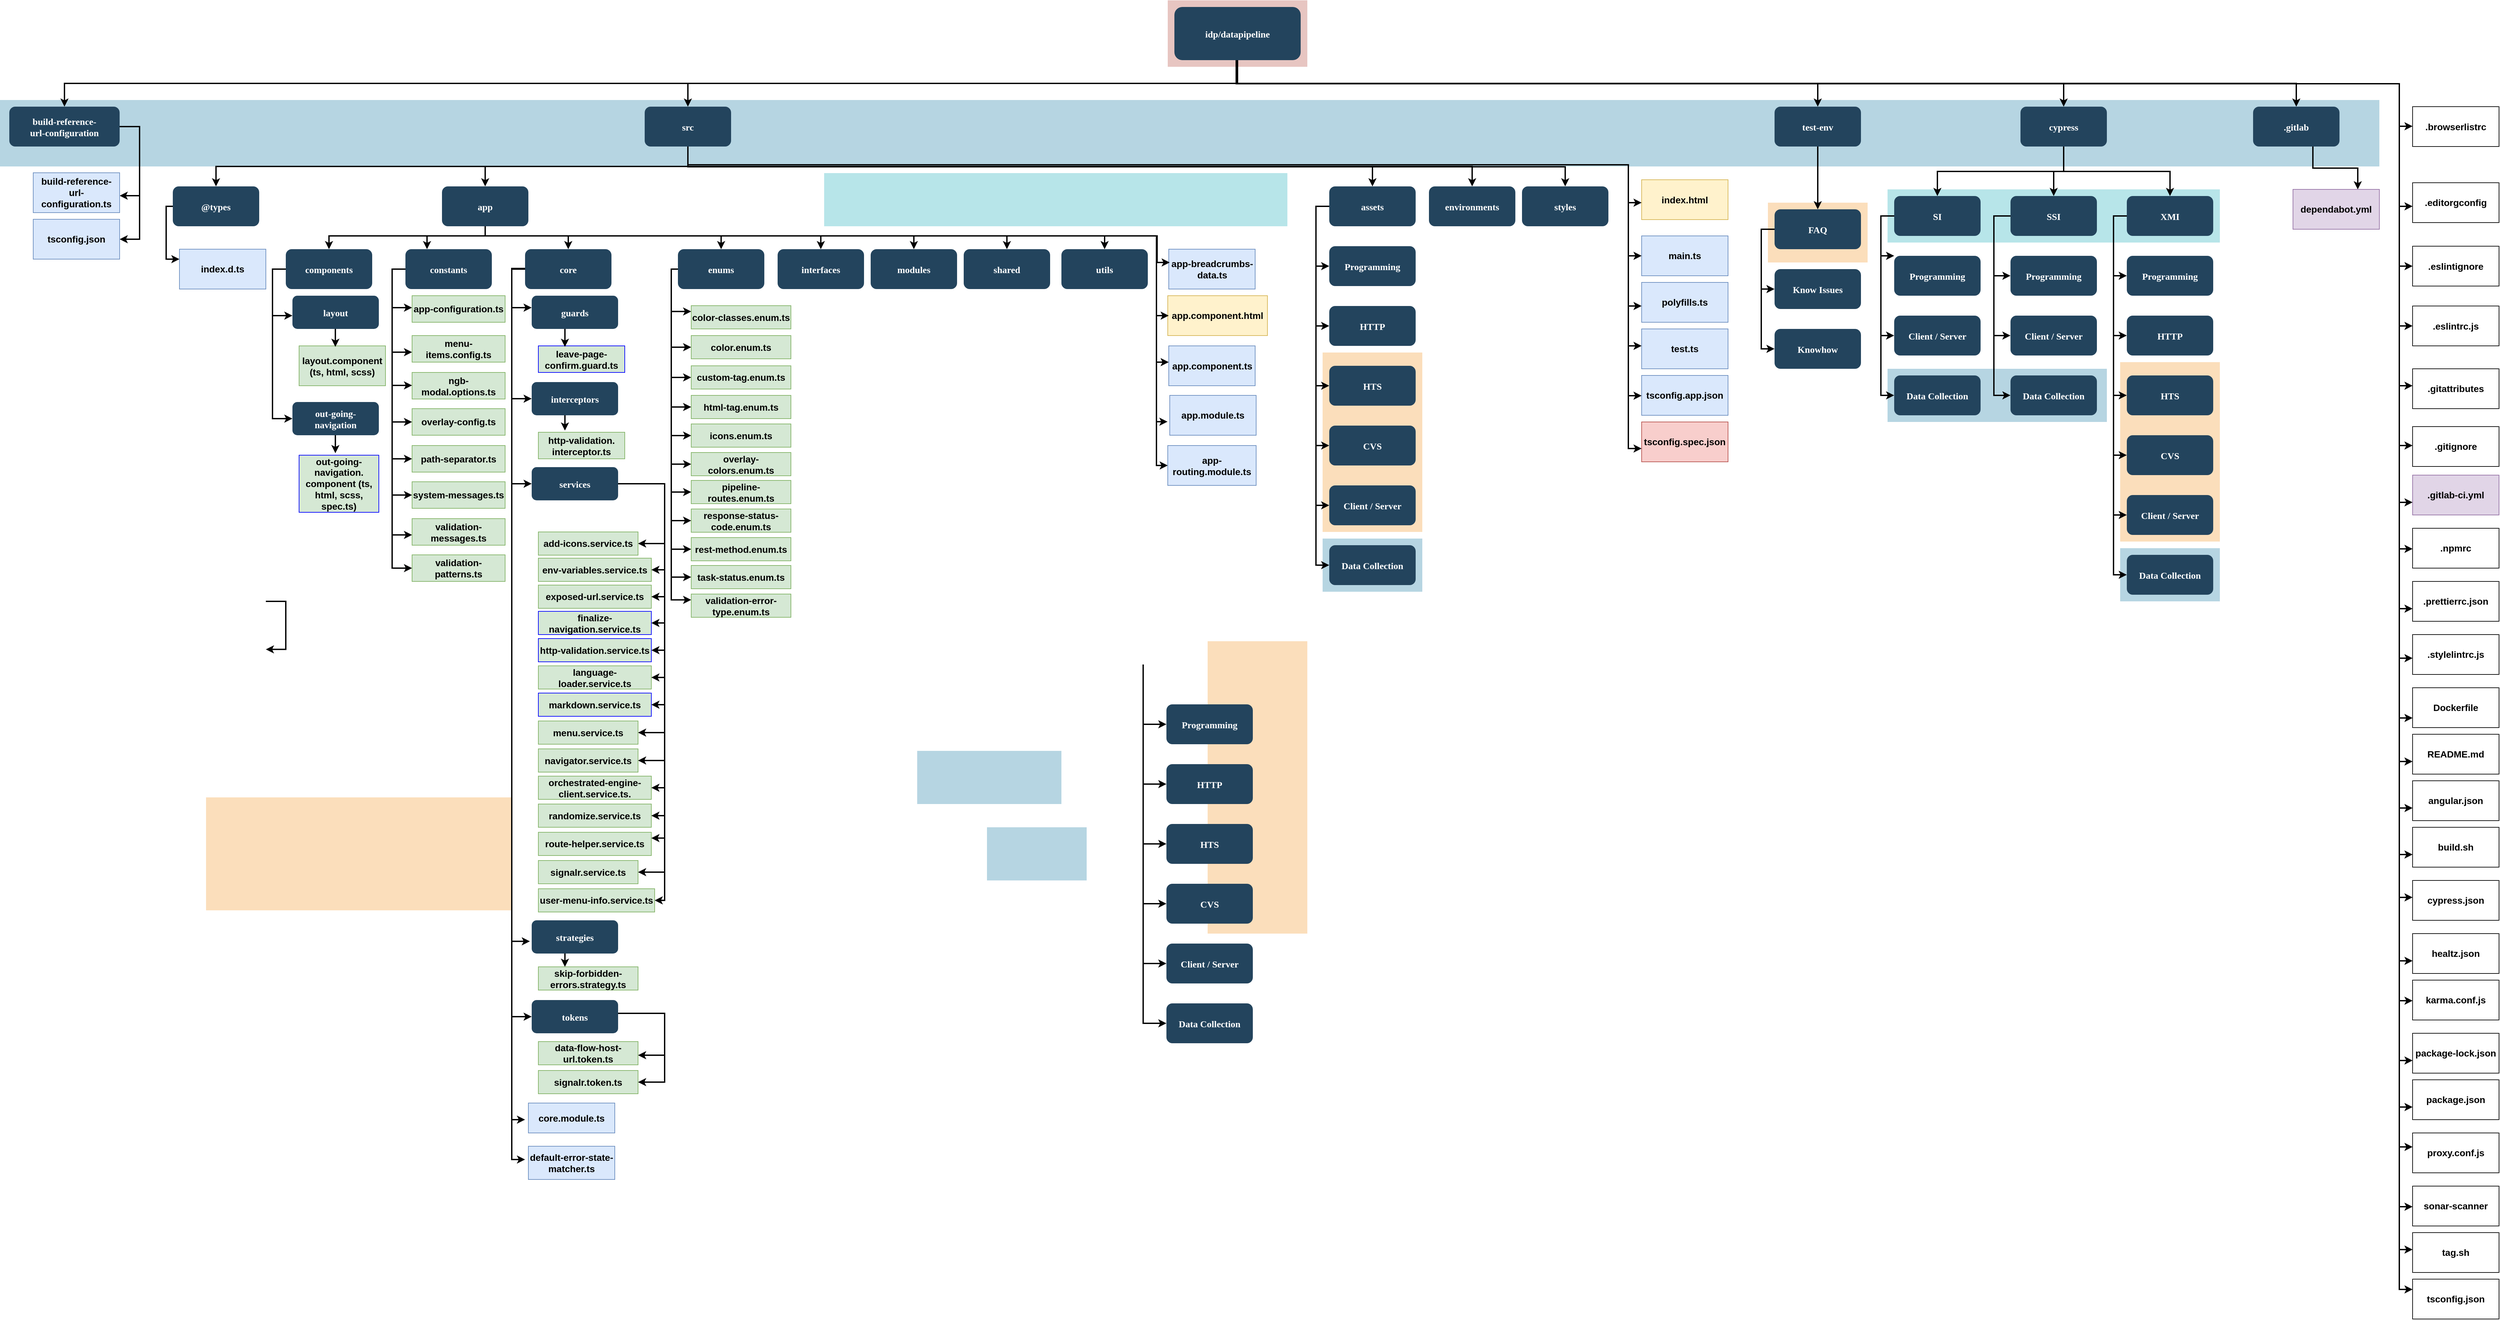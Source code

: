 <mxfile version="16.6.1" type="github">
  <diagram name="Page-1" id="2c0d36ab-eaac-3732-788b-9136903baeff">
    <mxGraphModel dx="3346" dy="434" grid="1" gridSize="10" guides="1" tooltips="1" connect="1" arrows="1" fold="1" page="1" pageScale="1.5" pageWidth="1654" pageHeight="1169" background="none" math="0" shadow="0">
      <root>
        <mxCell id="0" />
        <mxCell id="1" parent="0" />
        <mxCell id="123" value="" style="fillColor=#AE4132;strokeColor=none;opacity=30;" parent="1" vertex="1">
          <mxGeometry x="747" y="175.5" width="210" height="100.0" as="geometry" />
        </mxCell>
        <mxCell id="122" value="" style="fillColor=#10739E;strokeColor=none;opacity=30;" parent="1" vertex="1">
          <mxGeometry x="-1010" y="325.5" width="3580" height="100" as="geometry" />
        </mxCell>
        <mxCell id="121" value="" style="fillColor=#F2931E;strokeColor=none;opacity=30;" parent="1" vertex="1">
          <mxGeometry x="2180" y="720" width="150" height="270" as="geometry" />
        </mxCell>
        <mxCell id="120" value="" style="fillColor=#F2931E;strokeColor=none;opacity=30;" parent="1" vertex="1">
          <mxGeometry x="1650" y="480" width="150" height="90" as="geometry" />
        </mxCell>
        <mxCell id="119" value="" style="fillColor=#F2931E;strokeColor=none;opacity=30;" parent="1" vertex="1">
          <mxGeometry x="980" y="705.5" width="150" height="270" as="geometry" />
        </mxCell>
        <mxCell id="118" value="" style="fillColor=#F2931E;strokeColor=none;opacity=30;" parent="1" vertex="1">
          <mxGeometry x="807.0" y="1140.0" width="150.0" height="440.0" as="geometry" />
        </mxCell>
        <mxCell id="117" value="" style="fillColor=#F2931E;strokeColor=none;opacity=30;" parent="1" vertex="1">
          <mxGeometry x="-700" y="1375" width="460" height="170" as="geometry" />
        </mxCell>
        <mxCell id="116" value="" style="fillColor=#10739E;strokeColor=none;opacity=30;" parent="1" vertex="1">
          <mxGeometry x="2180" y="1000.0" width="150" height="80" as="geometry" />
        </mxCell>
        <mxCell id="115" value="" style="fillColor=#10739E;strokeColor=none;opacity=30;" parent="1" vertex="1">
          <mxGeometry x="1830" y="730" width="330" height="80" as="geometry" />
        </mxCell>
        <mxCell id="114" value="" style="fillColor=#10739E;strokeColor=none;opacity=30;" parent="1" vertex="1">
          <mxGeometry x="980.0" y="985.5" width="150" height="80" as="geometry" />
        </mxCell>
        <mxCell id="113" value="" style="fillColor=#10739E;strokeColor=none;opacity=30;" parent="1" vertex="1">
          <mxGeometry x="370" y="1305" width="217" height="80" as="geometry" />
        </mxCell>
        <mxCell id="112" value="" style="fillColor=#10739E;strokeColor=none;opacity=30;" parent="1" vertex="1">
          <mxGeometry x="475" y="1420" width="150" height="80" as="geometry" />
        </mxCell>
        <mxCell id="110" value="" style="fillColor=#12AAB5;strokeColor=none;opacity=30;" parent="1" vertex="1">
          <mxGeometry x="1830" y="460.0" width="500" height="80" as="geometry" />
        </mxCell>
        <mxCell id="109" value="" style="fillColor=#12AAB5;strokeColor=none;opacity=30;" parent="1" vertex="1">
          <mxGeometry x="230" y="435.5" width="697" height="80" as="geometry" />
        </mxCell>
        <mxCell id="2" value="idp/datapipeline" style="rounded=1;fillColor=#23445D;gradientColor=none;strokeColor=none;fontColor=#FFFFFF;fontStyle=1;fontFamily=Tahoma;fontSize=14" parent="1" vertex="1">
          <mxGeometry x="757" y="185.5" width="190" height="80" as="geometry" />
        </mxCell>
        <mxCell id="4" value="cypress" style="rounded=1;fillColor=#23445D;gradientColor=none;strokeColor=none;fontColor=#FFFFFF;fontStyle=1;fontFamily=Tahoma;fontSize=14" parent="1" vertex="1">
          <mxGeometry x="2030" y="335.5" width="130" height="60" as="geometry" />
        </mxCell>
        <mxCell id="9" value="" style="edgeStyle=elbowEdgeStyle;elbow=vertical;strokeWidth=2;rounded=0" parent="1" source="2" target="4" edge="1">
          <mxGeometry x="337" y="215.5" width="100" height="100" as="geometry">
            <mxPoint x="337" y="315.5" as="sourcePoint" />
            <mxPoint x="437" y="215.5" as="targetPoint" />
          </mxGeometry>
        </mxCell>
        <mxCell id="10" value="test-env" style="rounded=1;fillColor=#23445D;gradientColor=none;strokeColor=none;fontColor=#FFFFFF;fontStyle=1;fontFamily=Tahoma;fontSize=14" parent="1" vertex="1">
          <mxGeometry x="1660" y="335.5" width="130" height="60" as="geometry" />
        </mxCell>
        <mxCell id="12" value="src" style="rounded=1;fillColor=#23445D;gradientColor=none;strokeColor=none;fontColor=#FFFFFF;fontStyle=1;fontFamily=Tahoma;fontSize=14" parent="1" vertex="1">
          <mxGeometry x="-40" y="335.5" width="130" height="60" as="geometry" />
        </mxCell>
        <mxCell id="13" value="build-reference-&#xa;url-configuration" style="rounded=1;fillColor=#23445D;gradientColor=none;strokeColor=none;fontColor=#FFFFFF;fontStyle=1;fontFamily=Tahoma;fontSize=14" parent="1" vertex="1">
          <mxGeometry x="-996" y="335.5" width="166" height="60" as="geometry" />
        </mxCell>
        <mxCell id="16" value="Programming" style="rounded=1;fillColor=#23445D;gradientColor=none;strokeColor=none;fontColor=#FFFFFF;fontStyle=1;fontFamily=Tahoma;fontSize=14" parent="1" vertex="1">
          <mxGeometry x="745" y="1235" width="130" height="60" as="geometry" />
        </mxCell>
        <mxCell id="17" value="HTTP" style="rounded=1;fillColor=#23445D;gradientColor=none;strokeColor=none;fontColor=#FFFFFF;fontStyle=1;fontFamily=Tahoma;fontSize=14" parent="1" vertex="1">
          <mxGeometry x="745" y="1325" width="130" height="60" as="geometry" />
        </mxCell>
        <mxCell id="18" value="HTS" style="rounded=1;fillColor=#23445D;gradientColor=none;strokeColor=none;fontColor=#FFFFFF;fontStyle=1;fontFamily=Tahoma;fontSize=14" parent="1" vertex="1">
          <mxGeometry x="745" y="1415" width="130" height="60" as="geometry" />
        </mxCell>
        <mxCell id="19" value="CVS" style="rounded=1;fillColor=#23445D;gradientColor=none;strokeColor=none;fontColor=#FFFFFF;fontStyle=1;fontFamily=Tahoma;fontSize=14" parent="1" vertex="1">
          <mxGeometry x="745" y="1505" width="130" height="60" as="geometry" />
        </mxCell>
        <mxCell id="20" value="Client / Server" style="rounded=1;fillColor=#23445D;gradientColor=none;strokeColor=none;fontColor=#FFFFFF;fontStyle=1;fontFamily=Tahoma;fontSize=14" parent="1" vertex="1">
          <mxGeometry x="745" y="1595" width="130" height="60" as="geometry" />
        </mxCell>
        <mxCell id="23" value="Data Collection" style="rounded=1;fillColor=#23445D;gradientColor=none;strokeColor=none;fontColor=#FFFFFF;fontStyle=1;fontFamily=Tahoma;fontSize=14" parent="1" vertex="1">
          <mxGeometry x="745" y="1685" width="130" height="60" as="geometry" />
        </mxCell>
        <mxCell id="25" value="@types" style="rounded=1;fillColor=#23445D;gradientColor=none;strokeColor=none;fontColor=#FFFFFF;fontStyle=1;fontFamily=Tahoma;fontSize=14" parent="1" vertex="1">
          <mxGeometry x="-750" y="455.5" width="130" height="60" as="geometry" />
        </mxCell>
        <mxCell id="29" value="app" style="rounded=1;fillColor=#23445D;gradientColor=none;strokeColor=none;fontColor=#FFFFFF;fontStyle=1;fontFamily=Tahoma;fontSize=14" parent="1" vertex="1">
          <mxGeometry x="-345" y="455.5" width="130" height="60" as="geometry" />
        </mxCell>
        <mxCell id="30" value="components" style="rounded=1;fillColor=#23445D;gradientColor=none;strokeColor=none;fontColor=#FFFFFF;fontStyle=1;fontFamily=Tahoma;fontSize=14" parent="1" vertex="1">
          <mxGeometry x="-580" y="550" width="130" height="60" as="geometry" />
        </mxCell>
        <mxCell id="31" value="constants" style="rounded=1;fillColor=#23445D;gradientColor=none;strokeColor=none;fontColor=#FFFFFF;fontStyle=1;fontFamily=Tahoma;fontSize=14" parent="1" vertex="1">
          <mxGeometry x="-400" y="550" width="130" height="60" as="geometry" />
        </mxCell>
        <mxCell id="32" value="core" style="rounded=1;fillColor=#23445D;gradientColor=none;strokeColor=none;fontColor=#FFFFFF;fontStyle=1;fontFamily=Tahoma;fontSize=14" parent="1" vertex="1">
          <mxGeometry x="-220" y="550" width="130" height="60" as="geometry" />
        </mxCell>
        <mxCell id="33" value="assets" style="rounded=1;fillColor=#23445D;gradientColor=none;strokeColor=none;fontColor=#FFFFFF;fontStyle=1;fontFamily=Tahoma;fontSize=14" parent="1" vertex="1">
          <mxGeometry x="990" y="455.5" width="130" height="60" as="geometry" />
        </mxCell>
        <mxCell id="34" value="Programming" style="rounded=1;fillColor=#23445D;gradientColor=none;strokeColor=none;fontColor=#FFFFFF;fontStyle=1;fontFamily=Tahoma;fontSize=14" parent="1" vertex="1">
          <mxGeometry x="990" y="545.5" width="130" height="60" as="geometry" />
        </mxCell>
        <mxCell id="35" value="HTTP" style="rounded=1;fillColor=#23445D;gradientColor=none;strokeColor=none;fontColor=#FFFFFF;fontStyle=1;fontFamily=Tahoma;fontSize=14" parent="1" vertex="1">
          <mxGeometry x="990" y="635.5" width="130" height="60" as="geometry" />
        </mxCell>
        <mxCell id="36" value="HTS" style="rounded=1;fillColor=#23445D;gradientColor=none;strokeColor=none;fontColor=#FFFFFF;fontStyle=1;fontFamily=Tahoma;fontSize=14" parent="1" vertex="1">
          <mxGeometry x="990" y="725.5" width="130" height="60" as="geometry" />
        </mxCell>
        <mxCell id="37" value="CVS" style="rounded=1;fillColor=#23445D;gradientColor=none;strokeColor=none;fontColor=#FFFFFF;fontStyle=1;fontFamily=Tahoma;fontSize=14" parent="1" vertex="1">
          <mxGeometry x="990" y="815.5" width="130" height="60" as="geometry" />
        </mxCell>
        <mxCell id="38" value="Client / Server" style="rounded=1;fillColor=#23445D;gradientColor=none;strokeColor=none;fontColor=#FFFFFF;fontStyle=1;fontFamily=Tahoma;fontSize=14" parent="1" vertex="1">
          <mxGeometry x="990" y="905.5" width="130" height="60" as="geometry" />
        </mxCell>
        <mxCell id="39" value="Data Collection" style="rounded=1;fillColor=#23445D;gradientColor=none;strokeColor=none;fontColor=#FFFFFF;fontStyle=1;fontFamily=Tahoma;fontSize=14" parent="1" vertex="1">
          <mxGeometry x="990" y="995.5" width="130" height="60" as="geometry" />
        </mxCell>
        <mxCell id="41" value="FAQ" style="rounded=1;fillColor=#23445D;gradientColor=none;strokeColor=none;fontColor=#FFFFFF;fontStyle=1;fontFamily=Tahoma;fontSize=14" parent="1" vertex="1">
          <mxGeometry x="1660" y="490" width="130" height="60" as="geometry" />
        </mxCell>
        <mxCell id="42" value="Know Issues" style="rounded=1;fillColor=#23445D;gradientColor=none;strokeColor=none;fontColor=#FFFFFF;fontStyle=1;fontFamily=Tahoma;fontSize=14" parent="1" vertex="1">
          <mxGeometry x="1660" y="580" width="130" height="60" as="geometry" />
        </mxCell>
        <mxCell id="43" value="Knowhow" style="rounded=1;fillColor=#23445D;gradientColor=none;strokeColor=none;fontColor=#FFFFFF;fontStyle=1;fontFamily=Tahoma;fontSize=14" parent="1" vertex="1">
          <mxGeometry x="1660" y="670" width="130" height="60" as="geometry" />
        </mxCell>
        <mxCell id="44" value="SI" style="rounded=1;fillColor=#23445D;gradientColor=none;strokeColor=none;fontColor=#FFFFFF;fontStyle=1;fontFamily=Tahoma;fontSize=14" parent="1" vertex="1">
          <mxGeometry x="1840" y="470.0" width="130" height="60" as="geometry" />
        </mxCell>
        <mxCell id="45" value="Programming" style="rounded=1;fillColor=#23445D;gradientColor=none;strokeColor=none;fontColor=#FFFFFF;fontStyle=1;fontFamily=Tahoma;fontSize=14" parent="1" vertex="1">
          <mxGeometry x="1840" y="560" width="130" height="60" as="geometry" />
        </mxCell>
        <mxCell id="46" value="Client / Server" style="rounded=1;fillColor=#23445D;gradientColor=none;strokeColor=none;fontColor=#FFFFFF;fontStyle=1;fontFamily=Tahoma;fontSize=14" parent="1" vertex="1">
          <mxGeometry x="1840" y="650" width="130" height="60" as="geometry" />
        </mxCell>
        <mxCell id="47" value="Data Collection" style="rounded=1;fillColor=#23445D;gradientColor=none;strokeColor=none;fontColor=#FFFFFF;fontStyle=1;fontFamily=Tahoma;fontSize=14" parent="1" vertex="1">
          <mxGeometry x="1840" y="740.0" width="130" height="60" as="geometry" />
        </mxCell>
        <mxCell id="48" value="SSI" style="rounded=1;fillColor=#23445D;gradientColor=none;strokeColor=none;fontColor=#FFFFFF;fontStyle=1;fontFamily=Tahoma;fontSize=14" parent="1" vertex="1">
          <mxGeometry x="2015" y="470.0" width="130" height="60" as="geometry" />
        </mxCell>
        <mxCell id="49" value="Programming" style="rounded=1;fillColor=#23445D;gradientColor=none;strokeColor=none;fontColor=#FFFFFF;fontStyle=1;fontFamily=Tahoma;fontSize=14" parent="1" vertex="1">
          <mxGeometry x="2015" y="560" width="130" height="60" as="geometry" />
        </mxCell>
        <mxCell id="50" value="Client / Server" style="rounded=1;fillColor=#23445D;gradientColor=none;strokeColor=none;fontColor=#FFFFFF;fontStyle=1;fontFamily=Tahoma;fontSize=14" parent="1" vertex="1">
          <mxGeometry x="2015" y="650" width="130" height="60" as="geometry" />
        </mxCell>
        <mxCell id="51" value="Data Collection" style="rounded=1;fillColor=#23445D;gradientColor=none;strokeColor=none;fontColor=#FFFFFF;fontStyle=1;fontFamily=Tahoma;fontSize=14" parent="1" vertex="1">
          <mxGeometry x="2015" y="740.0" width="130" height="60" as="geometry" />
        </mxCell>
        <mxCell id="52" value="XMI" style="rounded=1;fillColor=#23445D;gradientColor=none;strokeColor=none;fontColor=#FFFFFF;fontStyle=1;fontFamily=Tahoma;fontSize=14" parent="1" vertex="1">
          <mxGeometry x="2190" y="470.0" width="130" height="60" as="geometry" />
        </mxCell>
        <mxCell id="53" value="Programming" style="rounded=1;fillColor=#23445D;gradientColor=none;strokeColor=none;fontColor=#FFFFFF;fontStyle=1;fontFamily=Tahoma;fontSize=14" parent="1" vertex="1">
          <mxGeometry x="2190" y="560" width="130" height="60" as="geometry" />
        </mxCell>
        <mxCell id="54" value="HTTP" style="rounded=1;fillColor=#23445D;gradientColor=none;strokeColor=none;fontColor=#FFFFFF;fontStyle=1;fontFamily=Tahoma;fontSize=14" parent="1" vertex="1">
          <mxGeometry x="2190" y="650" width="130" height="60" as="geometry" />
        </mxCell>
        <mxCell id="55" value="HTS" style="rounded=1;fillColor=#23445D;gradientColor=none;strokeColor=none;fontColor=#FFFFFF;fontStyle=1;fontFamily=Tahoma;fontSize=14" parent="1" vertex="1">
          <mxGeometry x="2190" y="740.0" width="130" height="60" as="geometry" />
        </mxCell>
        <mxCell id="56" value="CVS" style="rounded=1;fillColor=#23445D;gradientColor=none;strokeColor=none;fontColor=#FFFFFF;fontStyle=1;fontFamily=Tahoma;fontSize=14" parent="1" vertex="1">
          <mxGeometry x="2190" y="830.0" width="130" height="60" as="geometry" />
        </mxCell>
        <mxCell id="57" value="Client / Server" style="rounded=1;fillColor=#23445D;gradientColor=none;strokeColor=none;fontColor=#FFFFFF;fontStyle=1;fontFamily=Tahoma;fontSize=14" parent="1" vertex="1">
          <mxGeometry x="2190" y="920.0" width="130" height="60" as="geometry" />
        </mxCell>
        <mxCell id="58" value="Data Collection" style="rounded=1;fillColor=#23445D;gradientColor=none;strokeColor=none;fontColor=#FFFFFF;fontStyle=1;fontFamily=Tahoma;fontSize=14" parent="1" vertex="1">
          <mxGeometry x="2190" y="1010" width="130" height="60" as="geometry" />
        </mxCell>
        <mxCell id="59" value="" style="edgeStyle=elbowEdgeStyle;elbow=vertical;strokeWidth=2;rounded=0" parent="1" source="2" target="12" edge="1">
          <mxGeometry x="347" y="225.5" width="100" height="100" as="geometry">
            <mxPoint x="862.0" y="275.5" as="sourcePoint" />
            <mxPoint x="1467.0" y="345.5" as="targetPoint" />
          </mxGeometry>
        </mxCell>
        <mxCell id="61" value="" style="edgeStyle=elbowEdgeStyle;elbow=vertical;strokeWidth=2;rounded=0" parent="1" source="2" target="13" edge="1">
          <mxGeometry x="-23" y="135.5" width="100" height="100" as="geometry">
            <mxPoint x="-23" y="235.5" as="sourcePoint" />
            <mxPoint x="77" y="135.5" as="targetPoint" />
          </mxGeometry>
        </mxCell>
        <mxCell id="64" value="" style="edgeStyle=elbowEdgeStyle;elbow=horizontal;strokeWidth=2;rounded=0" parent="1" target="16" edge="1">
          <mxGeometry x="485" y="915" width="100" height="100" as="geometry">
            <mxPoint x="710" y="1175" as="sourcePoint" />
            <mxPoint x="585" y="915" as="targetPoint" />
            <Array as="points">
              <mxPoint x="710" y="1215" />
            </Array>
          </mxGeometry>
        </mxCell>
        <mxCell id="65" value="" style="edgeStyle=elbowEdgeStyle;elbow=horizontal;strokeWidth=2;rounded=0" parent="1" target="17" edge="1">
          <mxGeometry x="485" y="915" width="100" height="100" as="geometry">
            <mxPoint x="710" y="1175" as="sourcePoint" />
            <mxPoint x="585" y="915" as="targetPoint" />
            <Array as="points">
              <mxPoint x="710" y="1255" />
            </Array>
          </mxGeometry>
        </mxCell>
        <mxCell id="66" value="" style="edgeStyle=elbowEdgeStyle;elbow=horizontal;strokeWidth=2;rounded=0" parent="1" target="18" edge="1">
          <mxGeometry x="485" y="915" width="100" height="100" as="geometry">
            <mxPoint x="710" y="1175" as="sourcePoint" />
            <mxPoint x="585" y="915" as="targetPoint" />
            <Array as="points">
              <mxPoint x="710" y="1305" />
            </Array>
          </mxGeometry>
        </mxCell>
        <mxCell id="67" value="" style="edgeStyle=elbowEdgeStyle;elbow=horizontal;strokeWidth=2;rounded=0" parent="1" target="19" edge="1">
          <mxGeometry x="485" y="915" width="100" height="100" as="geometry">
            <mxPoint x="710" y="1175" as="sourcePoint" />
            <mxPoint x="585" y="915" as="targetPoint" />
            <Array as="points">
              <mxPoint x="710" y="1355" />
            </Array>
          </mxGeometry>
        </mxCell>
        <mxCell id="68" value="" style="edgeStyle=elbowEdgeStyle;elbow=horizontal;strokeWidth=2;rounded=0" parent="1" target="20" edge="1">
          <mxGeometry x="485" y="915" width="100" height="100" as="geometry">
            <mxPoint x="710" y="1175" as="sourcePoint" />
            <mxPoint x="585" y="915" as="targetPoint" />
            <Array as="points">
              <mxPoint x="710" y="1395" />
            </Array>
          </mxGeometry>
        </mxCell>
        <mxCell id="69" value="" style="edgeStyle=elbowEdgeStyle;elbow=horizontal;strokeWidth=2;rounded=0" parent="1" target="23" edge="1">
          <mxGeometry x="485" y="915" width="100" height="100" as="geometry">
            <mxPoint x="710" y="1175" as="sourcePoint" />
            <mxPoint x="585" y="915" as="targetPoint" />
            <Array as="points">
              <mxPoint x="710" y="1445" />
            </Array>
          </mxGeometry>
        </mxCell>
        <mxCell id="70" value="" style="edgeStyle=elbowEdgeStyle;elbow=horizontal;strokeWidth=2;rounded=0;entryX=0;entryY=0.25;entryDx=0;entryDy=0;exitX=0;exitY=0.5;exitDx=0;exitDy=0;" parent="1" source="25" target="LBzVhK5G867ArXUdgfji-221" edge="1">
          <mxGeometry x="-993" y="135.5" width="100" height="100" as="geometry">
            <mxPoint x="-993" y="235.5" as="sourcePoint" />
            <mxPoint x="-553" y="575.5" as="targetPoint" />
            <Array as="points">
              <mxPoint x="-760" y="570" />
            </Array>
          </mxGeometry>
        </mxCell>
        <mxCell id="76" value="" style="edgeStyle=elbowEdgeStyle;elbow=horizontal;strokeWidth=2;rounded=0" parent="1" source="33" target="34" edge="1">
          <mxGeometry x="200" y="135.5" width="100" height="100" as="geometry">
            <mxPoint x="200" y="235.5" as="sourcePoint" />
            <mxPoint x="300" y="135.5" as="targetPoint" />
            <Array as="points">
              <mxPoint x="970" y="535.5" />
            </Array>
          </mxGeometry>
        </mxCell>
        <mxCell id="77" value="" style="edgeStyle=elbowEdgeStyle;elbow=horizontal;strokeWidth=2;rounded=0" parent="1" source="33" target="35" edge="1">
          <mxGeometry x="200" y="135.5" width="100" height="100" as="geometry">
            <mxPoint x="200" y="235.5" as="sourcePoint" />
            <mxPoint x="300" y="135.5" as="targetPoint" />
            <Array as="points">
              <mxPoint x="970" y="575.5" />
            </Array>
          </mxGeometry>
        </mxCell>
        <mxCell id="78" value="" style="edgeStyle=elbowEdgeStyle;elbow=horizontal;strokeWidth=2;rounded=0" parent="1" source="33" target="36" edge="1">
          <mxGeometry x="200" y="135.5" width="100" height="100" as="geometry">
            <mxPoint x="200" y="235.5" as="sourcePoint" />
            <mxPoint x="300" y="135.5" as="targetPoint" />
            <Array as="points">
              <mxPoint x="970" y="625.5" />
            </Array>
          </mxGeometry>
        </mxCell>
        <mxCell id="79" value="" style="edgeStyle=elbowEdgeStyle;elbow=horizontal;strokeWidth=2;rounded=0" parent="1" source="33" target="37" edge="1">
          <mxGeometry x="200" y="135.5" width="100" height="100" as="geometry">
            <mxPoint x="200" y="235.5" as="sourcePoint" />
            <mxPoint x="300" y="135.5" as="targetPoint" />
            <Array as="points">
              <mxPoint x="970" y="665.5" />
            </Array>
          </mxGeometry>
        </mxCell>
        <mxCell id="80" value="" style="edgeStyle=elbowEdgeStyle;elbow=horizontal;strokeWidth=2;rounded=0" parent="1" source="33" target="38" edge="1">
          <mxGeometry x="200" y="135.5" width="100" height="100" as="geometry">
            <mxPoint x="200" y="235.5" as="sourcePoint" />
            <mxPoint x="300" y="135.5" as="targetPoint" />
            <Array as="points">
              <mxPoint x="970" y="705.5" />
            </Array>
          </mxGeometry>
        </mxCell>
        <mxCell id="81" value="" style="edgeStyle=elbowEdgeStyle;elbow=horizontal;strokeWidth=2;rounded=0" parent="1" source="33" target="39" edge="1">
          <mxGeometry x="200" y="135.5" width="100" height="100" as="geometry">
            <mxPoint x="200" y="235.5" as="sourcePoint" />
            <mxPoint x="300" y="135.5" as="targetPoint" />
            <Array as="points">
              <mxPoint x="970" y="755.5" />
            </Array>
          </mxGeometry>
        </mxCell>
        <mxCell id="82" value="" style="edgeStyle=elbowEdgeStyle;elbow=horizontal;strokeWidth=2;rounded=0" parent="1" source="41" target="42" edge="1">
          <mxGeometry x="660" y="170" width="100" height="100" as="geometry">
            <mxPoint x="660" y="270" as="sourcePoint" />
            <mxPoint x="760" y="170" as="targetPoint" />
            <Array as="points">
              <mxPoint x="1640" y="570" />
            </Array>
          </mxGeometry>
        </mxCell>
        <mxCell id="83" value="" style="edgeStyle=elbowEdgeStyle;elbow=horizontal;strokeWidth=2;rounded=0" parent="1" source="41" target="43" edge="1">
          <mxGeometry x="660" y="170" width="100" height="100" as="geometry">
            <mxPoint x="660" y="270" as="sourcePoint" />
            <mxPoint x="760" y="170" as="targetPoint" />
            <Array as="points">
              <mxPoint x="1640" y="620" />
            </Array>
          </mxGeometry>
        </mxCell>
        <mxCell id="84" value="" style="edgeStyle=elbowEdgeStyle;elbow=horizontal;strokeWidth=2;rounded=0" parent="1" source="44" target="45" edge="1">
          <mxGeometry x="600" y="150" width="100" height="100" as="geometry">
            <mxPoint x="600" y="250" as="sourcePoint" />
            <mxPoint x="700" y="150" as="targetPoint" />
            <Array as="points">
              <mxPoint x="1820" y="560" />
            </Array>
          </mxGeometry>
        </mxCell>
        <mxCell id="85" value="" style="edgeStyle=elbowEdgeStyle;elbow=horizontal;strokeWidth=2;rounded=0" parent="1" source="44" target="46" edge="1">
          <mxGeometry x="600" y="150" width="100" height="100" as="geometry">
            <mxPoint x="600" y="250" as="sourcePoint" />
            <mxPoint x="700" y="150" as="targetPoint" />
            <Array as="points">
              <mxPoint x="1820" y="590" />
            </Array>
          </mxGeometry>
        </mxCell>
        <mxCell id="86" value="" style="edgeStyle=elbowEdgeStyle;elbow=horizontal;strokeWidth=2;rounded=0" parent="1" source="44" target="47" edge="1">
          <mxGeometry x="600" y="150" width="100" height="100" as="geometry">
            <mxPoint x="600" y="250" as="sourcePoint" />
            <mxPoint x="700" y="150" as="targetPoint" />
            <Array as="points">
              <mxPoint x="1820" y="640" />
            </Array>
          </mxGeometry>
        </mxCell>
        <mxCell id="87" value="" style="edgeStyle=elbowEdgeStyle;elbow=horizontal;strokeWidth=2;rounded=0" parent="1" source="48" target="49" edge="1">
          <mxGeometry x="600" y="150" width="100" height="100" as="geometry">
            <mxPoint x="600" y="250" as="sourcePoint" />
            <mxPoint x="700" y="150" as="targetPoint" />
            <Array as="points">
              <mxPoint x="1990" y="550" />
            </Array>
          </mxGeometry>
        </mxCell>
        <mxCell id="88" value="" style="edgeStyle=elbowEdgeStyle;elbow=horizontal;strokeWidth=2;rounded=0" parent="1" source="48" target="50" edge="1">
          <mxGeometry x="600" y="150" width="100" height="100" as="geometry">
            <mxPoint x="600" y="250" as="sourcePoint" />
            <mxPoint x="700" y="150" as="targetPoint" />
            <Array as="points">
              <mxPoint x="1990" y="610" />
            </Array>
          </mxGeometry>
        </mxCell>
        <mxCell id="89" value="" style="edgeStyle=elbowEdgeStyle;elbow=horizontal;strokeWidth=2;rounded=0" parent="1" source="48" target="51" edge="1">
          <mxGeometry x="600" y="150" width="100" height="100" as="geometry">
            <mxPoint x="600" y="250" as="sourcePoint" />
            <mxPoint x="700" y="150" as="targetPoint" />
            <Array as="points">
              <mxPoint x="1990" y="640" />
            </Array>
          </mxGeometry>
        </mxCell>
        <mxCell id="90" value="" style="edgeStyle=elbowEdgeStyle;elbow=horizontal;strokeWidth=2;rounded=0" parent="1" source="52" target="53" edge="1">
          <mxGeometry x="600" y="150" width="100" height="100" as="geometry">
            <mxPoint x="600" y="250" as="sourcePoint" />
            <mxPoint x="700" y="150" as="targetPoint" />
            <Array as="points">
              <mxPoint x="2170" y="550" />
            </Array>
          </mxGeometry>
        </mxCell>
        <mxCell id="91" value="" style="edgeStyle=elbowEdgeStyle;elbow=horizontal;strokeWidth=2;rounded=0" parent="1" source="52" target="54" edge="1">
          <mxGeometry x="600" y="150" width="100" height="100" as="geometry">
            <mxPoint x="600" y="250" as="sourcePoint" />
            <mxPoint x="700" y="150" as="targetPoint" />
            <Array as="points">
              <mxPoint x="2170" y="590" />
            </Array>
          </mxGeometry>
        </mxCell>
        <mxCell id="92" value="" style="edgeStyle=elbowEdgeStyle;elbow=horizontal;strokeWidth=2;rounded=0" parent="1" source="52" target="55" edge="1">
          <mxGeometry x="600" y="150" width="100" height="100" as="geometry">
            <mxPoint x="600" y="250" as="sourcePoint" />
            <mxPoint x="700" y="150" as="targetPoint" />
            <Array as="points">
              <mxPoint x="2170" y="640" />
            </Array>
          </mxGeometry>
        </mxCell>
        <mxCell id="93" value="" style="edgeStyle=elbowEdgeStyle;elbow=horizontal;strokeWidth=2;rounded=0" parent="1" source="52" target="56" edge="1">
          <mxGeometry x="600" y="150" width="100" height="100" as="geometry">
            <mxPoint x="600" y="250" as="sourcePoint" />
            <mxPoint x="700" y="150" as="targetPoint" />
            <Array as="points">
              <mxPoint x="2170" y="690" />
            </Array>
          </mxGeometry>
        </mxCell>
        <mxCell id="94" value="" style="edgeStyle=elbowEdgeStyle;elbow=horizontal;strokeWidth=2;rounded=0" parent="1" source="52" target="57" edge="1">
          <mxGeometry x="600" y="150" width="100" height="100" as="geometry">
            <mxPoint x="600" y="250" as="sourcePoint" />
            <mxPoint x="700" y="150" as="targetPoint" />
            <Array as="points">
              <mxPoint x="2170" y="740" />
            </Array>
          </mxGeometry>
        </mxCell>
        <mxCell id="95" value="" style="edgeStyle=elbowEdgeStyle;elbow=horizontal;strokeWidth=2;rounded=0" parent="1" source="52" target="58" edge="1">
          <mxGeometry x="600" y="150" width="100" height="100" as="geometry">
            <mxPoint x="600" y="250" as="sourcePoint" />
            <mxPoint x="700" y="150" as="targetPoint" />
            <Array as="points">
              <mxPoint x="2170" y="780" />
            </Array>
          </mxGeometry>
        </mxCell>
        <mxCell id="100" value="" style="edgeStyle=elbowEdgeStyle;elbow=vertical;strokeWidth=2;rounded=0" parent="1" source="12" target="25" edge="1">
          <mxGeometry x="-23" y="135.5" width="100" height="100" as="geometry">
            <mxPoint x="-23" y="235.5" as="sourcePoint" />
            <mxPoint x="77" y="135.5" as="targetPoint" />
          </mxGeometry>
        </mxCell>
        <mxCell id="101" value="" style="edgeStyle=elbowEdgeStyle;elbow=vertical;strokeWidth=2;rounded=0" parent="1" source="12" target="29" edge="1">
          <mxGeometry x="-23" y="135.5" width="100" height="100" as="geometry">
            <mxPoint x="-23" y="235.5" as="sourcePoint" />
            <mxPoint x="77" y="135.5" as="targetPoint" />
          </mxGeometry>
        </mxCell>
        <mxCell id="102" value="" style="edgeStyle=elbowEdgeStyle;elbow=vertical;strokeWidth=2;rounded=0" parent="1" source="12" target="33" edge="1">
          <mxGeometry x="-23" y="135.5" width="100" height="100" as="geometry">
            <mxPoint x="-23" y="235.5" as="sourcePoint" />
            <mxPoint x="77" y="135.5" as="targetPoint" />
          </mxGeometry>
        </mxCell>
        <mxCell id="103" value="" style="edgeStyle=elbowEdgeStyle;elbow=vertical;strokeWidth=2;rounded=0" parent="1" source="10" target="41" edge="1">
          <mxGeometry x="-23" y="135.5" width="100" height="100" as="geometry">
            <mxPoint x="-23" y="235.5" as="sourcePoint" />
            <mxPoint x="77" y="135.5" as="targetPoint" />
          </mxGeometry>
        </mxCell>
        <mxCell id="104" value="" style="edgeStyle=elbowEdgeStyle;elbow=vertical;strokeWidth=2;rounded=0" parent="1" source="4" target="48" edge="1">
          <mxGeometry x="-23" y="135.5" width="100" height="100" as="geometry">
            <mxPoint x="-23" y="235.5" as="sourcePoint" />
            <mxPoint x="77" y="135.5" as="targetPoint" />
          </mxGeometry>
        </mxCell>
        <mxCell id="105" value="" style="edgeStyle=elbowEdgeStyle;elbow=vertical;strokeWidth=2;rounded=0" parent="1" source="4" target="44" edge="1">
          <mxGeometry x="-23" y="135.5" width="100" height="100" as="geometry">
            <mxPoint x="-23" y="235.5" as="sourcePoint" />
            <mxPoint x="77" y="135.5" as="targetPoint" />
          </mxGeometry>
        </mxCell>
        <mxCell id="106" value="" style="edgeStyle=elbowEdgeStyle;elbow=vertical;strokeWidth=2;rounded=0" parent="1" source="4" target="52" edge="1">
          <mxGeometry x="-23" y="135.5" width="100" height="100" as="geometry">
            <mxPoint x="-23" y="235.5" as="sourcePoint" />
            <mxPoint x="77" y="135.5" as="targetPoint" />
          </mxGeometry>
        </mxCell>
        <mxCell id="LBzVhK5G867ArXUdgfji-123" value=".gitlab" style="rounded=1;fillColor=#23445D;gradientColor=none;strokeColor=none;fontColor=#FFFFFF;fontStyle=1;fontFamily=Tahoma;fontSize=14" vertex="1" parent="1">
          <mxGeometry x="2380" y="335.5" width="130" height="60" as="geometry" />
        </mxCell>
        <mxCell id="LBzVhK5G867ArXUdgfji-124" value="" style="edgeStyle=elbowEdgeStyle;elbow=vertical;strokeWidth=2;rounded=0;exitX=0.5;exitY=1;exitDx=0;exitDy=0;entryX=0.5;entryY=0;entryDx=0;entryDy=0;" edge="1" parent="1" source="2" target="10">
          <mxGeometry x="357" y="235.5" width="100" height="100" as="geometry">
            <mxPoint x="862" y="275.5" as="sourcePoint" />
            <mxPoint x="641" y="345.5" as="targetPoint" />
          </mxGeometry>
        </mxCell>
        <mxCell id="LBzVhK5G867ArXUdgfji-125" value="" style="edgeStyle=elbowEdgeStyle;elbow=vertical;strokeWidth=2;rounded=0" edge="1" parent="1" target="LBzVhK5G867ArXUdgfji-123">
          <mxGeometry x="335" y="215.5" width="100" height="100" as="geometry">
            <mxPoint x="850" y="265.5" as="sourcePoint" />
            <mxPoint x="1455" y="335.5" as="targetPoint" />
          </mxGeometry>
        </mxCell>
        <mxCell id="LBzVhK5G867ArXUdgfji-126" value="environments" style="rounded=1;fillColor=#23445D;gradientColor=none;strokeColor=none;fontColor=#FFFFFF;fontStyle=1;fontFamily=Tahoma;fontSize=14" vertex="1" parent="1">
          <mxGeometry x="1140" y="455.5" width="130" height="60" as="geometry" />
        </mxCell>
        <mxCell id="LBzVhK5G867ArXUdgfji-127" value="styles" style="rounded=1;fillColor=#23445D;gradientColor=none;strokeColor=none;fontColor=#FFFFFF;fontStyle=1;fontFamily=Tahoma;fontSize=14" vertex="1" parent="1">
          <mxGeometry x="1280" y="455.5" width="130" height="60" as="geometry" />
        </mxCell>
        <mxCell id="LBzVhK5G867ArXUdgfji-129" value="&lt;b&gt;&lt;font style=&quot;font-size: 14px&quot;&gt;index.html&lt;/font&gt;&lt;/b&gt;" style="rounded=0;whiteSpace=wrap;html=1;fillColor=#fff2cc;strokeColor=#d6b656;" vertex="1" parent="1">
          <mxGeometry x="1460" y="445.5" width="130" height="60" as="geometry" />
        </mxCell>
        <mxCell id="LBzVhK5G867ArXUdgfji-131" value="&lt;b&gt;&lt;font style=&quot;font-size: 14px&quot;&gt;main.ts&lt;/font&gt;&lt;/b&gt;" style="rounded=0;whiteSpace=wrap;html=1;fillColor=#dae8fc;strokeColor=#6c8ebf;" vertex="1" parent="1">
          <mxGeometry x="1460" y="530" width="130" height="60" as="geometry" />
        </mxCell>
        <mxCell id="LBzVhK5G867ArXUdgfji-132" value="&lt;b&gt;&lt;font style=&quot;font-size: 14px&quot;&gt;polyfills.ts&lt;/font&gt;&lt;/b&gt;" style="rounded=0;whiteSpace=wrap;html=1;fillColor=#dae8fc;strokeColor=#6c8ebf;" vertex="1" parent="1">
          <mxGeometry x="1460" y="600" width="130" height="60" as="geometry" />
        </mxCell>
        <mxCell id="LBzVhK5G867ArXUdgfji-133" value="&lt;b&gt;&lt;font style=&quot;font-size: 14px&quot;&gt;test.ts&lt;/font&gt;&lt;/b&gt;" style="rounded=0;whiteSpace=wrap;html=1;fillColor=#dae8fc;strokeColor=#6c8ebf;" vertex="1" parent="1">
          <mxGeometry x="1460" y="670" width="130" height="60" as="geometry" />
        </mxCell>
        <mxCell id="LBzVhK5G867ArXUdgfji-134" value="&lt;b&gt;&lt;font style=&quot;font-size: 14px&quot;&gt;tsconfig.app.json&lt;/font&gt;&lt;/b&gt;" style="rounded=0;whiteSpace=wrap;html=1;fillColor=#dae8fc;strokeColor=#6c8ebf;" vertex="1" parent="1">
          <mxGeometry x="1460" y="740" width="130" height="60" as="geometry" />
        </mxCell>
        <mxCell id="LBzVhK5G867ArXUdgfji-135" value="&lt;b&gt;&lt;font style=&quot;font-size: 14px&quot;&gt;tsconfig.spec.json&lt;/font&gt;&lt;/b&gt;" style="rounded=0;whiteSpace=wrap;html=1;fillColor=#f8cecc;strokeColor=#b85450;" vertex="1" parent="1">
          <mxGeometry x="1460" y="810" width="130" height="60" as="geometry" />
        </mxCell>
        <mxCell id="LBzVhK5G867ArXUdgfji-136" value="" style="edgeStyle=elbowEdgeStyle;elbow=vertical;strokeWidth=2;rounded=0;entryX=0.5;entryY=0;entryDx=0;entryDy=0;exitX=0.5;exitY=1;exitDx=0;exitDy=0;" edge="1" parent="1" source="12" target="LBzVhK5G867ArXUdgfji-126">
          <mxGeometry x="-20" y="135.5" width="100" height="100" as="geometry">
            <mxPoint x="630" y="395.5" as="sourcePoint" />
            <mxPoint x="835" y="455.5" as="targetPoint" />
          </mxGeometry>
        </mxCell>
        <mxCell id="LBzVhK5G867ArXUdgfji-137" value="" style="edgeStyle=elbowEdgeStyle;elbow=vertical;strokeWidth=2;rounded=0;entryX=0.5;entryY=0;entryDx=0;entryDy=0;" edge="1" parent="1" target="LBzVhK5G867ArXUdgfji-127">
          <mxGeometry x="-20" y="135.5" width="100" height="100" as="geometry">
            <mxPoint x="25" y="396" as="sourcePoint" />
            <mxPoint x="1055" y="455.5" as="targetPoint" />
          </mxGeometry>
        </mxCell>
        <mxCell id="LBzVhK5G867ArXUdgfji-138" value="" style="edgeStyle=elbowEdgeStyle;elbow=vertical;strokeWidth=2;rounded=0;endArrow=none;endFill=0;" edge="1" parent="1">
          <mxGeometry x="-20" y="135.5" width="100" height="100" as="geometry">
            <mxPoint x="25" y="400" as="sourcePoint" />
            <mxPoint x="1440" y="460" as="targetPoint" />
            <Array as="points">
              <mxPoint x="1000" y="423" />
            </Array>
          </mxGeometry>
        </mxCell>
        <mxCell id="LBzVhK5G867ArXUdgfji-140" value="" style="edgeStyle=elbowEdgeStyle;elbow=horizontal;strokeWidth=2;rounded=0" edge="1" parent="1">
          <mxGeometry x="670" y="120" width="100" height="100" as="geometry">
            <mxPoint x="1440" y="470" as="sourcePoint" />
            <mxPoint x="1460" y="560" as="targetPoint" />
            <Array as="points">
              <mxPoint x="1440" y="520" />
            </Array>
          </mxGeometry>
        </mxCell>
        <mxCell id="LBzVhK5G867ArXUdgfji-141" value="" style="edgeStyle=elbowEdgeStyle;elbow=horizontal;strokeWidth=2;rounded=0" edge="1" parent="1">
          <mxGeometry x="670" y="105.5" width="100" height="100" as="geometry">
            <mxPoint x="1440" y="455.5" as="sourcePoint" />
            <mxPoint x="1460" y="635.5" as="targetPoint" />
            <Array as="points">
              <mxPoint x="1440" y="545.5" />
            </Array>
          </mxGeometry>
        </mxCell>
        <mxCell id="LBzVhK5G867ArXUdgfji-142" value="" style="edgeStyle=elbowEdgeStyle;elbow=horizontal;strokeWidth=2;rounded=0" edge="1" parent="1">
          <mxGeometry x="670" y="150.5" width="100" height="100" as="geometry">
            <mxPoint x="1440" y="470.5" as="sourcePoint" />
            <mxPoint x="1460" y="770.5" as="targetPoint" />
            <Array as="points">
              <mxPoint x="1440" y="640.5" />
            </Array>
          </mxGeometry>
        </mxCell>
        <mxCell id="LBzVhK5G867ArXUdgfji-143" value="" style="edgeStyle=elbowEdgeStyle;elbow=horizontal;strokeWidth=2;rounded=0" edge="1" parent="1">
          <mxGeometry x="670" y="140" width="100" height="100" as="geometry">
            <mxPoint x="1440" y="460" as="sourcePoint" />
            <mxPoint x="1460" y="850" as="targetPoint" />
            <Array as="points">
              <mxPoint x="1440" y="670" />
            </Array>
          </mxGeometry>
        </mxCell>
        <mxCell id="LBzVhK5G867ArXUdgfji-150" value="" style="edgeStyle=elbowEdgeStyle;elbow=horizontal;strokeWidth=2;rounded=0" edge="1" parent="1">
          <mxGeometry x="670" y="75.5" width="100" height="100" as="geometry">
            <mxPoint x="1440" y="425.5" as="sourcePoint" />
            <mxPoint x="1460" y="480" as="targetPoint" />
            <Array as="points">
              <mxPoint x="1440" y="480" />
            </Array>
          </mxGeometry>
        </mxCell>
        <mxCell id="LBzVhK5G867ArXUdgfji-151" value="" style="edgeStyle=elbowEdgeStyle;elbow=horizontal;strokeWidth=2;rounded=0" edge="1" parent="1">
          <mxGeometry x="670" y="165.5" width="100" height="100" as="geometry">
            <mxPoint x="1440" y="515.5" as="sourcePoint" />
            <mxPoint x="1460" y="695.5" as="targetPoint" />
            <Array as="points">
              <mxPoint x="1440" y="605.5" />
            </Array>
          </mxGeometry>
        </mxCell>
        <mxCell id="LBzVhK5G867ArXUdgfji-152" value="" style="edgeStyle=elbowEdgeStyle;elbow=vertical;strokeWidth=2;rounded=0;exitX=0.692;exitY=1;exitDx=0;exitDy=0;exitPerimeter=0;entryX=0.75;entryY=0;entryDx=0;entryDy=0;" edge="1" parent="1" source="LBzVhK5G867ArXUdgfji-123" target="LBzVhK5G867ArXUdgfji-153">
          <mxGeometry x="202" y="135.5" width="100" height="100" as="geometry">
            <mxPoint x="2320" y="395.5" as="sourcePoint" />
            <mxPoint x="2430" y="470" as="targetPoint" />
          </mxGeometry>
        </mxCell>
        <mxCell id="LBzVhK5G867ArXUdgfji-153" value="&lt;b&gt;&lt;font style=&quot;font-size: 14px&quot;&gt;dependabot.yml&lt;/font&gt;&lt;/b&gt;" style="rounded=0;whiteSpace=wrap;html=1;fillColor=#e1d5e7;strokeColor=#9673a6;" vertex="1" parent="1">
          <mxGeometry x="2440" y="460" width="130" height="60" as="geometry" />
        </mxCell>
        <mxCell id="LBzVhK5G867ArXUdgfji-170" value="" style="edgeStyle=elbowEdgeStyle;elbow=horizontal;strokeWidth=2;rounded=0" edge="1" parent="1">
          <mxGeometry x="-995" y="135" width="100" height="100" as="geometry">
            <mxPoint x="-800" y="395.5" as="sourcePoint" />
            <mxPoint x="-830" y="469.5" as="targetPoint" />
            <Array as="points">
              <mxPoint x="-800" y="469.5" />
            </Array>
          </mxGeometry>
        </mxCell>
        <mxCell id="LBzVhK5G867ArXUdgfji-171" value="" style="edgeStyle=elbowEdgeStyle;elbow=horizontal;strokeWidth=2;rounded=0;exitX=1;exitY=0.5;exitDx=0;exitDy=0;" edge="1" parent="1" target="LBzVhK5G867ArXUdgfji-173" source="13">
          <mxGeometry x="-5" y="141" width="100" height="100" as="geometry">
            <mxPoint x="220" y="401" as="sourcePoint" />
            <mxPoint x="160" y="545.5" as="targetPoint" />
            <Array as="points">
              <mxPoint x="-800" y="450" />
            </Array>
          </mxGeometry>
        </mxCell>
        <mxCell id="LBzVhK5G867ArXUdgfji-172" value="&lt;span style=&quot;font-size: 14px&quot;&gt;&lt;b&gt;build-reference-url-configuration.ts&lt;/b&gt;&lt;/span&gt;" style="rounded=0;whiteSpace=wrap;html=1;fillColor=#dae8fc;strokeColor=#6c8ebf;" vertex="1" parent="1">
          <mxGeometry x="-960" y="435" width="130" height="60" as="geometry" />
        </mxCell>
        <mxCell id="LBzVhK5G867ArXUdgfji-173" value="&lt;b&gt;&lt;font style=&quot;font-size: 14px&quot;&gt;tsconfig.json&lt;/font&gt;&lt;/b&gt;" style="rounded=0;whiteSpace=wrap;html=1;fillColor=#dae8fc;strokeColor=#6c8ebf;" vertex="1" parent="1">
          <mxGeometry x="-960" y="505" width="130" height="60" as="geometry" />
        </mxCell>
        <mxCell id="LBzVhK5G867ArXUdgfji-174" value="" style="edgeStyle=elbowEdgeStyle;elbow=vertical;strokeWidth=2;rounded=0;endArrow=none;endFill=0;" edge="1" parent="1">
          <mxGeometry x="335" y="215.5" width="100" height="100" as="geometry">
            <mxPoint x="850" y="265.5" as="sourcePoint" />
            <mxPoint x="2600" y="336" as="targetPoint" />
          </mxGeometry>
        </mxCell>
        <mxCell id="LBzVhK5G867ArXUdgfji-175" value="&lt;b&gt;&lt;font style=&quot;font-size: 14px&quot;&gt;.browserlistrc&lt;/font&gt;&lt;/b&gt;" style="rounded=0;whiteSpace=wrap;html=1;" vertex="1" parent="1">
          <mxGeometry x="2620" y="335.5" width="130" height="60" as="geometry" />
        </mxCell>
        <mxCell id="LBzVhK5G867ArXUdgfji-176" value="" style="edgeStyle=elbowEdgeStyle;elbow=horizontal;strokeWidth=2;rounded=0" edge="1" parent="1">
          <mxGeometry x="1030" y="-75" width="100" height="100" as="geometry">
            <mxPoint x="2600" y="300" as="sourcePoint" />
            <mxPoint x="2620" y="365" as="targetPoint" />
            <Array as="points">
              <mxPoint x="2600" y="325" />
            </Array>
          </mxGeometry>
        </mxCell>
        <mxCell id="LBzVhK5G867ArXUdgfji-177" value="" style="edgeStyle=elbowEdgeStyle;elbow=horizontal;strokeWidth=2;rounded=0" edge="1" parent="1">
          <mxGeometry x="1030" y="-44.5" width="100" height="100" as="geometry">
            <mxPoint x="2600" y="300" as="sourcePoint" />
            <mxPoint x="2620" y="485.5" as="targetPoint" />
            <Array as="points">
              <mxPoint x="2600" y="395.5" />
            </Array>
          </mxGeometry>
        </mxCell>
        <mxCell id="LBzVhK5G867ArXUdgfji-178" value="" style="edgeStyle=elbowEdgeStyle;elbow=horizontal;strokeWidth=2;rounded=0" edge="1" parent="1">
          <mxGeometry x="1030" y="-44.5" width="100" height="100" as="geometry">
            <mxPoint x="2600" y="306" as="sourcePoint" />
            <mxPoint x="2620" y="575.5" as="targetPoint" />
            <Array as="points">
              <mxPoint x="2600" y="445.5" />
            </Array>
          </mxGeometry>
        </mxCell>
        <mxCell id="LBzVhK5G867ArXUdgfji-179" value="" style="edgeStyle=elbowEdgeStyle;elbow=horizontal;strokeWidth=2;rounded=0" edge="1" parent="1">
          <mxGeometry x="1030" y="-44.5" width="100" height="100" as="geometry">
            <mxPoint x="2600" y="306" as="sourcePoint" />
            <mxPoint x="2620" y="665.5" as="targetPoint" />
            <Array as="points">
              <mxPoint x="2600" y="495.5" />
            </Array>
          </mxGeometry>
        </mxCell>
        <mxCell id="LBzVhK5G867ArXUdgfji-180" value="" style="edgeStyle=elbowEdgeStyle;elbow=horizontal;strokeWidth=2;rounded=0" edge="1" parent="1">
          <mxGeometry x="1030" y="-44.5" width="100" height="100" as="geometry">
            <mxPoint x="2600" y="306" as="sourcePoint" />
            <mxPoint x="2620" y="755.5" as="targetPoint" />
            <Array as="points">
              <mxPoint x="2600" y="545.5" />
            </Array>
          </mxGeometry>
        </mxCell>
        <mxCell id="LBzVhK5G867ArXUdgfji-181" value="" style="edgeStyle=elbowEdgeStyle;elbow=horizontal;strokeWidth=2;rounded=0" edge="1" parent="1">
          <mxGeometry x="1030" y="-44.5" width="100" height="100" as="geometry">
            <mxPoint x="2600" y="300" as="sourcePoint" />
            <mxPoint x="2620" y="845.5" as="targetPoint" />
            <Array as="points">
              <mxPoint x="2600" y="585.5" />
            </Array>
          </mxGeometry>
        </mxCell>
        <mxCell id="LBzVhK5G867ArXUdgfji-182" value="&lt;b&gt;&lt;font style=&quot;font-size: 14px&quot;&gt;.editorgconfig&lt;/font&gt;&lt;/b&gt;" style="rounded=0;whiteSpace=wrap;html=1;" vertex="1" parent="1">
          <mxGeometry x="2620" y="450" width="130" height="60" as="geometry" />
        </mxCell>
        <mxCell id="LBzVhK5G867ArXUdgfji-183" value="&lt;b&gt;&lt;font style=&quot;font-size: 14px&quot;&gt;.eslintignore&lt;/font&gt;&lt;/b&gt;" style="rounded=0;whiteSpace=wrap;html=1;" vertex="1" parent="1">
          <mxGeometry x="2620" y="545.5" width="130" height="60" as="geometry" />
        </mxCell>
        <mxCell id="LBzVhK5G867ArXUdgfji-184" value="&lt;b&gt;&lt;font style=&quot;font-size: 14px&quot;&gt;.eslintrc.js&lt;/font&gt;&lt;/b&gt;" style="rounded=0;whiteSpace=wrap;html=1;" vertex="1" parent="1">
          <mxGeometry x="2620" y="635.5" width="130" height="60" as="geometry" />
        </mxCell>
        <mxCell id="LBzVhK5G867ArXUdgfji-185" value="&lt;b&gt;&lt;font style=&quot;font-size: 14px&quot;&gt;.gitattributes&lt;/font&gt;&lt;/b&gt;" style="rounded=0;whiteSpace=wrap;html=1;" vertex="1" parent="1">
          <mxGeometry x="2620" y="730" width="130" height="60" as="geometry" />
        </mxCell>
        <mxCell id="LBzVhK5G867ArXUdgfji-186" value="&lt;b&gt;&lt;font style=&quot;font-size: 14px&quot;&gt;.gitignore&lt;/font&gt;&lt;/b&gt;" style="rounded=0;whiteSpace=wrap;html=1;" vertex="1" parent="1">
          <mxGeometry x="2620" y="817" width="130" height="60" as="geometry" />
        </mxCell>
        <mxCell id="LBzVhK5G867ArXUdgfji-187" value="&lt;b&gt;&lt;font style=&quot;font-size: 14px&quot;&gt;.gitlab-ci.yml&lt;/font&gt;&lt;/b&gt;" style="rounded=0;whiteSpace=wrap;html=1;fillColor=#e1d5e7;strokeColor=#9673a6;" vertex="1" parent="1">
          <mxGeometry x="2620" y="890" width="130" height="60" as="geometry" />
        </mxCell>
        <mxCell id="LBzVhK5G867ArXUdgfji-188" value="&lt;b&gt;&lt;font style=&quot;font-size: 14px&quot;&gt;.npmrc&lt;/font&gt;&lt;/b&gt;" style="rounded=0;whiteSpace=wrap;html=1;" vertex="1" parent="1">
          <mxGeometry x="2620" y="970" width="130" height="60" as="geometry" />
        </mxCell>
        <mxCell id="LBzVhK5G867ArXUdgfji-189" value="&lt;b&gt;&lt;font style=&quot;font-size: 14px&quot;&gt;.prettierrc.json&lt;/font&gt;&lt;/b&gt;" style="rounded=0;whiteSpace=wrap;html=1;" vertex="1" parent="1">
          <mxGeometry x="2620" y="1050" width="130" height="60" as="geometry" />
        </mxCell>
        <mxCell id="LBzVhK5G867ArXUdgfji-190" value="&lt;b&gt;&lt;font style=&quot;font-size: 14px&quot;&gt;.stylelintrc.js&lt;/font&gt;&lt;/b&gt;" style="rounded=0;whiteSpace=wrap;html=1;" vertex="1" parent="1">
          <mxGeometry x="2620" y="1130" width="130" height="60" as="geometry" />
        </mxCell>
        <mxCell id="LBzVhK5G867ArXUdgfji-191" value="&lt;b&gt;&lt;font style=&quot;font-size: 14px&quot;&gt;Dockerfile&lt;/font&gt;&lt;/b&gt;" style="rounded=0;whiteSpace=wrap;html=1;" vertex="1" parent="1">
          <mxGeometry x="2620" y="1210" width="130" height="60" as="geometry" />
        </mxCell>
        <mxCell id="LBzVhK5G867ArXUdgfji-192" value="&lt;b&gt;&lt;font style=&quot;font-size: 14px&quot;&gt;README.md&lt;/font&gt;&lt;/b&gt;" style="rounded=0;whiteSpace=wrap;html=1;" vertex="1" parent="1">
          <mxGeometry x="2620" y="1280" width="130" height="60" as="geometry" />
        </mxCell>
        <mxCell id="LBzVhK5G867ArXUdgfji-193" value="&lt;b&gt;&lt;font style=&quot;font-size: 14px&quot;&gt;angular.json&lt;/font&gt;&lt;/b&gt;" style="rounded=0;whiteSpace=wrap;html=1;" vertex="1" parent="1">
          <mxGeometry x="2620" y="1350" width="130" height="60" as="geometry" />
        </mxCell>
        <mxCell id="LBzVhK5G867ArXUdgfji-194" value="&lt;b&gt;&lt;font style=&quot;font-size: 14px&quot;&gt;build.sh&lt;/font&gt;&lt;/b&gt;" style="rounded=0;whiteSpace=wrap;html=1;" vertex="1" parent="1">
          <mxGeometry x="2620" y="1420" width="130" height="60" as="geometry" />
        </mxCell>
        <mxCell id="LBzVhK5G867ArXUdgfji-195" value="&lt;b&gt;&lt;font style=&quot;font-size: 14px&quot;&gt;cypress.json&lt;/font&gt;&lt;/b&gt;" style="rounded=0;whiteSpace=wrap;html=1;" vertex="1" parent="1">
          <mxGeometry x="2620" y="1500" width="130" height="60" as="geometry" />
        </mxCell>
        <mxCell id="LBzVhK5G867ArXUdgfji-196" value="&lt;b&gt;&lt;font style=&quot;font-size: 14px&quot;&gt;healtz.json&lt;/font&gt;&lt;/b&gt;" style="rounded=0;whiteSpace=wrap;html=1;" vertex="1" parent="1">
          <mxGeometry x="2620" y="1580" width="130" height="60" as="geometry" />
        </mxCell>
        <mxCell id="LBzVhK5G867ArXUdgfji-197" value="&lt;b&gt;&lt;font style=&quot;font-size: 14px&quot;&gt;karma.conf.js&lt;/font&gt;&lt;/b&gt;" style="rounded=0;whiteSpace=wrap;html=1;" vertex="1" parent="1">
          <mxGeometry x="2620" y="1650" width="130" height="60" as="geometry" />
        </mxCell>
        <mxCell id="LBzVhK5G867ArXUdgfji-198" value="&lt;b&gt;&lt;font style=&quot;font-size: 14px&quot;&gt;package-lock.json&lt;/font&gt;&lt;/b&gt;" style="rounded=0;whiteSpace=wrap;html=1;" vertex="1" parent="1">
          <mxGeometry x="2620" y="1730" width="130" height="60" as="geometry" />
        </mxCell>
        <mxCell id="LBzVhK5G867ArXUdgfji-199" value="&lt;b&gt;&lt;font style=&quot;font-size: 14px&quot;&gt;package.json&lt;/font&gt;&lt;/b&gt;" style="rounded=0;whiteSpace=wrap;html=1;" vertex="1" parent="1">
          <mxGeometry x="2620" y="1800" width="130" height="60" as="geometry" />
        </mxCell>
        <mxCell id="LBzVhK5G867ArXUdgfji-200" value="&lt;b&gt;&lt;font style=&quot;font-size: 14px&quot;&gt;proxy.conf.js&lt;/font&gt;&lt;/b&gt;" style="rounded=0;whiteSpace=wrap;html=1;" vertex="1" parent="1">
          <mxGeometry x="2620" y="1880" width="130" height="60" as="geometry" />
        </mxCell>
        <mxCell id="LBzVhK5G867ArXUdgfji-201" value="&lt;b&gt;&lt;font style=&quot;font-size: 14px&quot;&gt;sonar-scanner&lt;/font&gt;&lt;/b&gt;" style="rounded=0;whiteSpace=wrap;html=1;" vertex="1" parent="1">
          <mxGeometry x="2620" y="1960" width="130" height="60" as="geometry" />
        </mxCell>
        <mxCell id="LBzVhK5G867ArXUdgfji-202" value="&lt;b&gt;&lt;font style=&quot;font-size: 14px&quot;&gt;tag.sh&lt;/font&gt;&lt;/b&gt;" style="rounded=0;whiteSpace=wrap;html=1;" vertex="1" parent="1">
          <mxGeometry x="2620" y="2030" width="130" height="60" as="geometry" />
        </mxCell>
        <mxCell id="LBzVhK5G867ArXUdgfji-203" value="&lt;b&gt;&lt;font style=&quot;font-size: 14px&quot;&gt;tsconfig.json&lt;/font&gt;&lt;/b&gt;" style="rounded=0;whiteSpace=wrap;html=1;" vertex="1" parent="1">
          <mxGeometry x="2620" y="2100" width="130" height="60" as="geometry" />
        </mxCell>
        <mxCell id="LBzVhK5G867ArXUdgfji-204" value="" style="edgeStyle=elbowEdgeStyle;elbow=horizontal;strokeWidth=2;rounded=0" edge="1" parent="1">
          <mxGeometry x="1030" y="1225.5" width="100" height="100" as="geometry">
            <mxPoint x="2600" y="823.2" as="sourcePoint" />
            <mxPoint x="2620" y="2115.5" as="targetPoint" />
            <Array as="points">
              <mxPoint x="2600" y="1855.5" />
            </Array>
          </mxGeometry>
        </mxCell>
        <mxCell id="LBzVhK5G867ArXUdgfji-205" value="" style="edgeStyle=elbowEdgeStyle;elbow=horizontal;strokeWidth=2;rounded=0" edge="1" parent="1">
          <mxGeometry x="1030" y="1165.5" width="100" height="100" as="geometry">
            <mxPoint x="2600" y="1510" as="sourcePoint" />
            <mxPoint x="2620" y="2055.5" as="targetPoint" />
            <Array as="points">
              <mxPoint x="2600" y="1795.5" />
            </Array>
          </mxGeometry>
        </mxCell>
        <mxCell id="LBzVhK5G867ArXUdgfji-206" value="" style="edgeStyle=elbowEdgeStyle;elbow=horizontal;strokeWidth=2;rounded=0" edge="1" parent="1">
          <mxGeometry x="1030" y="635.5" width="100" height="100" as="geometry">
            <mxPoint x="2600" y="1394.5" as="sourcePoint" />
            <mxPoint x="2620" y="1525.5" as="targetPoint" />
            <Array as="points">
              <mxPoint x="2600" y="1265.5" />
            </Array>
          </mxGeometry>
        </mxCell>
        <mxCell id="LBzVhK5G867ArXUdgfji-207" value="" style="edgeStyle=elbowEdgeStyle;elbow=horizontal;strokeWidth=2;rounded=0" edge="1" parent="1">
          <mxGeometry x="1030" y="731" width="100" height="100" as="geometry">
            <mxPoint x="2600" y="1490" as="sourcePoint" />
            <mxPoint x="2620" y="1621" as="targetPoint" />
            <Array as="points">
              <mxPoint x="2600" y="1361" />
            </Array>
          </mxGeometry>
        </mxCell>
        <mxCell id="LBzVhK5G867ArXUdgfji-208" value="" style="edgeStyle=elbowEdgeStyle;elbow=horizontal;strokeWidth=2;rounded=0" edge="1" parent="1">
          <mxGeometry x="1030" y="791" width="100" height="100" as="geometry">
            <mxPoint x="2600" y="1550" as="sourcePoint" />
            <mxPoint x="2620" y="1681" as="targetPoint" />
            <Array as="points">
              <mxPoint x="2600" y="1421" />
            </Array>
          </mxGeometry>
        </mxCell>
        <mxCell id="LBzVhK5G867ArXUdgfji-209" value="" style="edgeStyle=elbowEdgeStyle;elbow=horizontal;strokeWidth=2;rounded=0" edge="1" parent="1">
          <mxGeometry x="1030" y="571" width="100" height="100" as="geometry">
            <mxPoint x="2600" y="1330" as="sourcePoint" />
            <mxPoint x="2620" y="1461" as="targetPoint" />
            <Array as="points">
              <mxPoint x="2600" y="1201" />
            </Array>
          </mxGeometry>
        </mxCell>
        <mxCell id="LBzVhK5G867ArXUdgfji-210" value="" style="edgeStyle=elbowEdgeStyle;elbow=horizontal;strokeWidth=2;rounded=0" edge="1" parent="1">
          <mxGeometry x="1030" y="881" width="100" height="100" as="geometry">
            <mxPoint x="2600" y="1640" as="sourcePoint" />
            <mxPoint x="2620" y="1771" as="targetPoint" />
            <Array as="points">
              <mxPoint x="2600" y="1511" />
            </Array>
          </mxGeometry>
        </mxCell>
        <mxCell id="LBzVhK5G867ArXUdgfji-211" value="" style="edgeStyle=elbowEdgeStyle;elbow=horizontal;strokeWidth=2;rounded=0" edge="1" parent="1">
          <mxGeometry x="1030" y="951" width="100" height="100" as="geometry">
            <mxPoint x="2600" y="1710" as="sourcePoint" />
            <mxPoint x="2620" y="1841" as="targetPoint" />
            <Array as="points">
              <mxPoint x="2600" y="1581" />
            </Array>
          </mxGeometry>
        </mxCell>
        <mxCell id="LBzVhK5G867ArXUdgfji-212" value="" style="edgeStyle=elbowEdgeStyle;elbow=horizontal;strokeWidth=2;rounded=0" edge="1" parent="1">
          <mxGeometry x="1030" y="1011" width="100" height="100" as="geometry">
            <mxPoint x="2600" y="1770" as="sourcePoint" />
            <mxPoint x="2620" y="1901" as="targetPoint" />
            <Array as="points">
              <mxPoint x="2600" y="1641" />
            </Array>
          </mxGeometry>
        </mxCell>
        <mxCell id="LBzVhK5G867ArXUdgfji-213" value="" style="edgeStyle=elbowEdgeStyle;elbow=horizontal;strokeWidth=2;rounded=0" edge="1" parent="1">
          <mxGeometry x="1030" y="1101" width="100" height="100" as="geometry">
            <mxPoint x="2600" y="1860" as="sourcePoint" />
            <mxPoint x="2620" y="1991" as="targetPoint" />
            <Array as="points">
              <mxPoint x="2600" y="1731" />
            </Array>
          </mxGeometry>
        </mxCell>
        <mxCell id="LBzVhK5G867ArXUdgfji-214" value="" style="edgeStyle=elbowEdgeStyle;elbow=horizontal;strokeWidth=2;rounded=0" edge="1" parent="1">
          <mxGeometry x="1030" y="501" width="100" height="100" as="geometry">
            <mxPoint x="2600" y="1260" as="sourcePoint" />
            <mxPoint x="2620" y="1391" as="targetPoint" />
            <Array as="points">
              <mxPoint x="2600" y="1131" />
            </Array>
          </mxGeometry>
        </mxCell>
        <mxCell id="LBzVhK5G867ArXUdgfji-215" value="" style="edgeStyle=elbowEdgeStyle;elbow=horizontal;strokeWidth=2;rounded=0" edge="1" parent="1">
          <mxGeometry x="1030" y="275.5" width="100" height="100" as="geometry">
            <mxPoint x="2600" y="1034.5" as="sourcePoint" />
            <mxPoint x="2620" y="1165.5" as="targetPoint" />
            <Array as="points">
              <mxPoint x="2600" y="905.5" />
            </Array>
          </mxGeometry>
        </mxCell>
        <mxCell id="LBzVhK5G867ArXUdgfji-216" value="" style="edgeStyle=elbowEdgeStyle;elbow=horizontal;strokeWidth=2;rounded=0" edge="1" parent="1">
          <mxGeometry x="1030" y="365.5" width="100" height="100" as="geometry">
            <mxPoint x="2600" y="1124.5" as="sourcePoint" />
            <mxPoint x="2620" y="1255.5" as="targetPoint" />
            <Array as="points">
              <mxPoint x="2600" y="995.5" />
            </Array>
          </mxGeometry>
        </mxCell>
        <mxCell id="LBzVhK5G867ArXUdgfji-217" value="" style="edgeStyle=elbowEdgeStyle;elbow=horizontal;strokeWidth=2;rounded=0" edge="1" parent="1">
          <mxGeometry x="1030" y="431" width="100" height="100" as="geometry">
            <mxPoint x="2600" y="1190" as="sourcePoint" />
            <mxPoint x="2620" y="1321" as="targetPoint" />
            <Array as="points">
              <mxPoint x="2600" y="1061" />
            </Array>
          </mxGeometry>
        </mxCell>
        <mxCell id="LBzVhK5G867ArXUdgfji-218" value="" style="edgeStyle=elbowEdgeStyle;elbow=horizontal;strokeWidth=2;rounded=0" edge="1" parent="1">
          <mxGeometry x="1030" y="201" width="100" height="100" as="geometry">
            <mxPoint x="2600" y="960" as="sourcePoint" />
            <mxPoint x="2620" y="1091" as="targetPoint" />
            <Array as="points">
              <mxPoint x="2600" y="831" />
            </Array>
          </mxGeometry>
        </mxCell>
        <mxCell id="LBzVhK5G867ArXUdgfji-219" value="" style="edgeStyle=elbowEdgeStyle;elbow=horizontal;strokeWidth=2;rounded=0" edge="1" parent="1">
          <mxGeometry x="1030" y="111" width="100" height="100" as="geometry">
            <mxPoint x="2600" y="870" as="sourcePoint" />
            <mxPoint x="2620" y="1001" as="targetPoint" />
            <Array as="points">
              <mxPoint x="2600" y="741" />
            </Array>
          </mxGeometry>
        </mxCell>
        <mxCell id="LBzVhK5G867ArXUdgfji-220" value="" style="edgeStyle=elbowEdgeStyle;elbow=horizontal;strokeWidth=2;rounded=0" edge="1" parent="1">
          <mxGeometry x="1030" y="41" width="100" height="100" as="geometry">
            <mxPoint x="2600" y="800" as="sourcePoint" />
            <mxPoint x="2620" y="931" as="targetPoint" />
            <Array as="points">
              <mxPoint x="2600" y="671" />
            </Array>
          </mxGeometry>
        </mxCell>
        <mxCell id="LBzVhK5G867ArXUdgfji-221" value="&lt;b&gt;&lt;font style=&quot;font-size: 14px&quot;&gt;index.d.ts&lt;/font&gt;&lt;/b&gt;" style="rounded=0;whiteSpace=wrap;html=1;fillColor=#dae8fc;strokeColor=#6c8ebf;" vertex="1" parent="1">
          <mxGeometry x="-740" y="550" width="130" height="60" as="geometry" />
        </mxCell>
        <mxCell id="LBzVhK5G867ArXUdgfji-222" value="enums" style="rounded=1;fillColor=#23445D;gradientColor=none;strokeColor=none;fontColor=#FFFFFF;fontStyle=1;fontFamily=Tahoma;fontSize=14" vertex="1" parent="1">
          <mxGeometry x="10" y="550" width="130" height="60" as="geometry" />
        </mxCell>
        <mxCell id="LBzVhK5G867ArXUdgfji-223" value="interfaces" style="rounded=1;fillColor=#23445D;gradientColor=none;strokeColor=none;fontColor=#FFFFFF;fontStyle=1;fontFamily=Tahoma;fontSize=14" vertex="1" parent="1">
          <mxGeometry x="160" y="550" width="130" height="60" as="geometry" />
        </mxCell>
        <mxCell id="LBzVhK5G867ArXUdgfji-224" value="modules" style="rounded=1;fillColor=#23445D;gradientColor=none;strokeColor=none;fontColor=#FFFFFF;fontStyle=1;fontFamily=Tahoma;fontSize=14" vertex="1" parent="1">
          <mxGeometry x="300" y="550" width="130" height="60" as="geometry" />
        </mxCell>
        <mxCell id="LBzVhK5G867ArXUdgfji-225" value="shared" style="rounded=1;fillColor=#23445D;gradientColor=none;strokeColor=none;fontColor=#FFFFFF;fontStyle=1;fontFamily=Tahoma;fontSize=14" vertex="1" parent="1">
          <mxGeometry x="440" y="550" width="130" height="60" as="geometry" />
        </mxCell>
        <mxCell id="LBzVhK5G867ArXUdgfji-226" value="utils" style="rounded=1;fillColor=#23445D;gradientColor=none;strokeColor=none;fontColor=#FFFFFF;fontStyle=1;fontFamily=Tahoma;fontSize=14" vertex="1" parent="1">
          <mxGeometry x="587" y="550" width="130" height="60" as="geometry" />
        </mxCell>
        <mxCell id="LBzVhK5G867ArXUdgfji-227" value="&lt;b&gt;&lt;font style=&quot;font-size: 14px&quot;&gt;app.component.html&lt;/font&gt;&lt;/b&gt;" style="rounded=0;whiteSpace=wrap;html=1;fillColor=#fff2cc;strokeColor=#d6b656;" vertex="1" parent="1">
          <mxGeometry x="747" y="620" width="150" height="60" as="geometry" />
        </mxCell>
        <mxCell id="LBzVhK5G867ArXUdgfji-228" value="&lt;b&gt;&lt;font style=&quot;font-size: 14px&quot;&gt;app.component.ts&lt;/font&gt;&lt;/b&gt;" style="rounded=0;whiteSpace=wrap;html=1;fillColor=#dae8fc;strokeColor=#6c8ebf;" vertex="1" parent="1">
          <mxGeometry x="748.5" y="695.5" width="130" height="60" as="geometry" />
        </mxCell>
        <mxCell id="LBzVhK5G867ArXUdgfji-230" value="&lt;b&gt;&lt;font style=&quot;font-size: 14px&quot;&gt;app.module.ts&lt;/font&gt;&lt;/b&gt;" style="rounded=0;whiteSpace=wrap;html=1;fillColor=#dae8fc;strokeColor=#6c8ebf;" vertex="1" parent="1">
          <mxGeometry x="750" y="770" width="130" height="60" as="geometry" />
        </mxCell>
        <mxCell id="LBzVhK5G867ArXUdgfji-231" value="&lt;b&gt;&lt;font style=&quot;font-size: 14px&quot;&gt;app-breadcrumbs-data.ts&lt;/font&gt;&lt;/b&gt;" style="rounded=0;whiteSpace=wrap;html=1;fillColor=#dae8fc;strokeColor=#6c8ebf;" vertex="1" parent="1">
          <mxGeometry x="748.5" y="550" width="130" height="60" as="geometry" />
        </mxCell>
        <mxCell id="LBzVhK5G867ArXUdgfji-232" value="&lt;b&gt;&lt;font style=&quot;font-size: 14px&quot;&gt;app-routing.module.ts&lt;/font&gt;&lt;/b&gt;" style="rounded=0;whiteSpace=wrap;html=1;fillColor=#dae8fc;strokeColor=#6c8ebf;" vertex="1" parent="1">
          <mxGeometry x="747" y="845.5" width="133" height="60" as="geometry" />
        </mxCell>
        <mxCell id="LBzVhK5G867ArXUdgfji-233" value="" style="edgeStyle=elbowEdgeStyle;elbow=vertical;strokeWidth=2;rounded=0;entryX=0.5;entryY=0;entryDx=0;entryDy=0;" edge="1" parent="1" target="30">
          <mxGeometry x="-328" y="255.5" width="100" height="100" as="geometry">
            <mxPoint x="-280" y="515.5" as="sourcePoint" />
            <mxPoint x="-585" y="575.5" as="targetPoint" />
            <Array as="points">
              <mxPoint x="-430" y="530" />
            </Array>
          </mxGeometry>
        </mxCell>
        <mxCell id="LBzVhK5G867ArXUdgfji-234" value="" style="edgeStyle=elbowEdgeStyle;elbow=vertical;strokeWidth=2;rounded=0;entryX=0.25;entryY=0;entryDx=0;entryDy=0;" edge="1" parent="1" target="31">
          <mxGeometry x="-328" y="255.5" width="100" height="100" as="geometry">
            <mxPoint x="-280" y="515.5" as="sourcePoint" />
            <mxPoint x="-505" y="550" as="targetPoint" />
            <Array as="points">
              <mxPoint x="-430" y="530" />
            </Array>
          </mxGeometry>
        </mxCell>
        <mxCell id="LBzVhK5G867ArXUdgfji-235" value="" style="edgeStyle=elbowEdgeStyle;elbow=vertical;strokeWidth=2;rounded=0;entryX=0.5;entryY=0;entryDx=0;entryDy=0;exitX=0.5;exitY=1;exitDx=0;exitDy=0;" edge="1" parent="1" source="29" target="32">
          <mxGeometry x="-318" y="265.5" width="100" height="100" as="geometry">
            <mxPoint x="-270" y="525.5" as="sourcePoint" />
            <mxPoint x="-367.5" y="560" as="targetPoint" />
            <Array as="points">
              <mxPoint x="-240" y="530" />
            </Array>
          </mxGeometry>
        </mxCell>
        <mxCell id="LBzVhK5G867ArXUdgfji-237" value="" style="edgeStyle=elbowEdgeStyle;elbow=vertical;strokeWidth=2;rounded=0;entryX=0.5;entryY=0;entryDx=0;entryDy=0;exitX=0.5;exitY=1;exitDx=0;exitDy=0;" edge="1" parent="1" target="LBzVhK5G867ArXUdgfji-222">
          <mxGeometry x="-318" y="265.5" width="100" height="100" as="geometry">
            <mxPoint x="-280" y="515.5" as="sourcePoint" />
            <mxPoint x="-195" y="550" as="targetPoint" />
            <Array as="points">
              <mxPoint x="-240" y="530" />
            </Array>
          </mxGeometry>
        </mxCell>
        <mxCell id="LBzVhK5G867ArXUdgfji-238" value="" style="edgeStyle=elbowEdgeStyle;elbow=vertical;strokeWidth=2;rounded=0;entryX=0.5;entryY=0;entryDx=0;entryDy=0;exitX=0.5;exitY=1;exitDx=0;exitDy=0;" edge="1" parent="1" target="LBzVhK5G867ArXUdgfji-223">
          <mxGeometry x="-318" y="265.5" width="100" height="100" as="geometry">
            <mxPoint x="-280" y="515.5" as="sourcePoint" />
            <mxPoint x="-55" y="550" as="targetPoint" />
            <Array as="points">
              <mxPoint x="-240" y="530" />
            </Array>
          </mxGeometry>
        </mxCell>
        <mxCell id="LBzVhK5G867ArXUdgfji-239" value="" style="edgeStyle=elbowEdgeStyle;elbow=vertical;strokeWidth=2;rounded=0;entryX=0.5;entryY=0;entryDx=0;entryDy=0;exitX=0.5;exitY=1;exitDx=0;exitDy=0;" edge="1" parent="1" target="LBzVhK5G867ArXUdgfji-224">
          <mxGeometry x="-318" y="265.5" width="100" height="100" as="geometry">
            <mxPoint x="-280" y="515.5" as="sourcePoint" />
            <mxPoint x="85" y="550" as="targetPoint" />
            <Array as="points">
              <mxPoint x="-240" y="530" />
            </Array>
          </mxGeometry>
        </mxCell>
        <mxCell id="LBzVhK5G867ArXUdgfji-241" value="" style="edgeStyle=elbowEdgeStyle;elbow=vertical;strokeWidth=2;rounded=0;entryX=0.5;entryY=0;entryDx=0;entryDy=0;exitX=0.5;exitY=1;exitDx=0;exitDy=0;" edge="1" parent="1" target="LBzVhK5G867ArXUdgfji-225">
          <mxGeometry x="-318" y="265.5" width="100" height="100" as="geometry">
            <mxPoint x="-280" y="515.5" as="sourcePoint" />
            <mxPoint x="225" y="550" as="targetPoint" />
            <Array as="points">
              <mxPoint x="-240" y="530" />
            </Array>
          </mxGeometry>
        </mxCell>
        <mxCell id="LBzVhK5G867ArXUdgfji-242" value="" style="edgeStyle=elbowEdgeStyle;elbow=vertical;strokeWidth=2;rounded=0;entryX=0.5;entryY=0;entryDx=0;entryDy=0;exitX=0.5;exitY=1;exitDx=0;exitDy=0;" edge="1" parent="1" target="LBzVhK5G867ArXUdgfji-226">
          <mxGeometry x="-318" y="265.5" width="100" height="100" as="geometry">
            <mxPoint x="-280" y="515.5" as="sourcePoint" />
            <mxPoint x="365" y="550" as="targetPoint" />
            <Array as="points">
              <mxPoint x="-240" y="530" />
            </Array>
          </mxGeometry>
        </mxCell>
        <mxCell id="LBzVhK5G867ArXUdgfji-244" value="" style="edgeStyle=elbowEdgeStyle;elbow=vertical;strokeWidth=2;rounded=0;exitX=0.5;exitY=1;exitDx=0;exitDy=0;endArrow=none;endFill=0;" edge="1" parent="1">
          <mxGeometry x="-318" y="265.5" width="100" height="100" as="geometry">
            <mxPoint x="-280" y="515.5" as="sourcePoint" />
            <mxPoint x="660" y="530" as="targetPoint" />
            <Array as="points">
              <mxPoint x="-240" y="530" />
              <mxPoint x="640" y="820" />
            </Array>
          </mxGeometry>
        </mxCell>
        <mxCell id="LBzVhK5G867ArXUdgfji-245" value="" style="edgeStyle=elbowEdgeStyle;elbow=horizontal;strokeWidth=2;rounded=0;entryX=0;entryY=0.5;entryDx=0;entryDy=0;" edge="1" parent="1" target="LBzVhK5G867ArXUdgfji-232">
          <mxGeometry x="-130" y="130" width="100" height="100" as="geometry">
            <mxPoint x="640" y="530" as="sourcePoint" />
            <mxPoint x="660" y="1020" as="targetPoint" />
            <Array as="points">
              <mxPoint x="730" y="700" />
            </Array>
          </mxGeometry>
        </mxCell>
        <mxCell id="LBzVhK5G867ArXUdgfji-246" value="" style="edgeStyle=elbowEdgeStyle;elbow=horizontal;strokeWidth=2;rounded=0;entryX=-0.026;entryY=0.661;entryDx=0;entryDy=0;entryPerimeter=0;" edge="1" parent="1" target="LBzVhK5G867ArXUdgfji-230">
          <mxGeometry x="-130" y="64.5" width="100" height="100" as="geometry">
            <mxPoint x="640" y="530" as="sourcePoint" />
            <mxPoint x="678.5" y="810" as="targetPoint" />
            <Array as="points">
              <mxPoint x="730" y="670" />
            </Array>
          </mxGeometry>
        </mxCell>
        <mxCell id="LBzVhK5G867ArXUdgfji-247" value="" style="edgeStyle=elbowEdgeStyle;elbow=horizontal;strokeWidth=2;rounded=0;entryX=0;entryY=0.5;entryDx=0;entryDy=0;" edge="1" parent="1">
          <mxGeometry x="-60" y="-25.5" width="100" height="100" as="geometry">
            <mxPoint x="710" y="530" as="sourcePoint" />
            <mxPoint x="748.5" y="720" as="targetPoint" />
            <Array as="points">
              <mxPoint x="730" y="580" />
            </Array>
          </mxGeometry>
        </mxCell>
        <mxCell id="LBzVhK5G867ArXUdgfji-248" value="" style="edgeStyle=elbowEdgeStyle;elbow=horizontal;strokeWidth=2;rounded=0;entryX=0;entryY=0.5;entryDx=0;entryDy=0;" edge="1" parent="1">
          <mxGeometry x="-60" y="-95.5" width="100" height="100" as="geometry">
            <mxPoint x="710" y="530" as="sourcePoint" />
            <mxPoint x="748.5" y="650" as="targetPoint" />
            <Array as="points">
              <mxPoint x="730" y="510" />
            </Array>
          </mxGeometry>
        </mxCell>
        <mxCell id="LBzVhK5G867ArXUdgfji-249" value="" style="edgeStyle=elbowEdgeStyle;elbow=horizontal;strokeWidth=2;rounded=0;" edge="1" parent="1">
          <mxGeometry x="-59" y="-155.5" width="100" height="100" as="geometry">
            <mxPoint x="711" y="530" as="sourcePoint" />
            <mxPoint x="750" y="570" as="targetPoint" />
            <Array as="points">
              <mxPoint x="731" y="450" />
            </Array>
          </mxGeometry>
        </mxCell>
        <mxCell id="LBzVhK5G867ArXUdgfji-250" value="layout" style="rounded=1;fillColor=#23445D;gradientColor=none;strokeColor=none;fontColor=#FFFFFF;fontStyle=1;fontFamily=Tahoma;fontSize=14" vertex="1" parent="1">
          <mxGeometry x="-570" y="620" width="130" height="50" as="geometry" />
        </mxCell>
        <mxCell id="LBzVhK5G867ArXUdgfji-251" value="out-going-&#xa;navigation" style="rounded=1;fillColor=#23445D;gradientColor=none;strokeColor=none;fontColor=#FFFFFF;fontStyle=1;fontFamily=Tahoma;fontSize=14" vertex="1" parent="1">
          <mxGeometry x="-570" y="780" width="130" height="50" as="geometry" />
        </mxCell>
        <mxCell id="LBzVhK5G867ArXUdgfji-252" value="" style="edgeStyle=elbowEdgeStyle;elbow=horizontal;strokeWidth=2;rounded=0;" edge="1" parent="1">
          <mxGeometry x="-813" y="220.5" width="100" height="100" as="geometry">
            <mxPoint x="-580" y="580" as="sourcePoint" />
            <mxPoint x="-570" y="650" as="targetPoint" />
            <Array as="points">
              <mxPoint x="-600" y="610" />
            </Array>
          </mxGeometry>
        </mxCell>
        <mxCell id="LBzVhK5G867ArXUdgfji-253" value="" style="edgeStyle=elbowEdgeStyle;elbow=horizontal;strokeWidth=2;rounded=0;entryX=0;entryY=0.5;entryDx=0;entryDy=0;exitX=0;exitY=0.5;exitDx=0;exitDy=0;" edge="1" parent="1" source="30" target="LBzVhK5G867ArXUdgfji-251">
          <mxGeometry x="-813" y="346" width="100" height="100" as="geometry">
            <mxPoint x="-570" y="570" as="sourcePoint" />
            <mxPoint x="-560" y="825.5" as="targetPoint" />
            <Array as="points">
              <mxPoint x="-600" y="690" />
            </Array>
          </mxGeometry>
        </mxCell>
        <mxCell id="LBzVhK5G867ArXUdgfji-255" value="&lt;b&gt;&lt;font style=&quot;font-size: 14px&quot;&gt;layout.component (ts, html, scss)&lt;/font&gt;&lt;/b&gt;&lt;b&gt;&lt;font style=&quot;font-size: 14px&quot;&gt;&lt;br&gt;&lt;/font&gt;&lt;/b&gt;" style="rounded=0;whiteSpace=wrap;html=1;fillColor=#d5e8d4;strokeColor=#82b366;" vertex="1" parent="1">
          <mxGeometry x="-560" y="695.5" width="130" height="60" as="geometry" />
        </mxCell>
        <mxCell id="LBzVhK5G867ArXUdgfji-258" value="&lt;b&gt;&lt;font style=&quot;font-size: 14px&quot;&gt;out-going-navigation.&lt;br&gt;component (ts, html, scss, spec.ts)&lt;/font&gt;&lt;/b&gt;&lt;b&gt;&lt;font style=&quot;font-size: 14px&quot;&gt;&lt;br&gt;&lt;/font&gt;&lt;/b&gt;" style="rounded=0;whiteSpace=wrap;html=1;fillColor=#d5e8d4;strokeColor=#0000FF;" vertex="1" parent="1">
          <mxGeometry x="-560" y="860" width="120" height="86" as="geometry" />
        </mxCell>
        <mxCell id="LBzVhK5G867ArXUdgfji-261" value="&lt;b&gt;&lt;font style=&quot;font-size: 14px&quot;&gt;app-configuration.ts&lt;br&gt;&lt;/font&gt;&lt;/b&gt;" style="rounded=0;whiteSpace=wrap;html=1;fillColor=#d5e8d4;strokeColor=#82b366;" vertex="1" parent="1">
          <mxGeometry x="-390" y="620" width="140" height="40" as="geometry" />
        </mxCell>
        <mxCell id="LBzVhK5G867ArXUdgfji-262" value="&lt;b&gt;&lt;font style=&quot;font-size: 14px&quot;&gt;menu-items.config.ts&lt;br&gt;&lt;/font&gt;&lt;/b&gt;" style="rounded=0;whiteSpace=wrap;html=1;fillColor=#d5e8d4;strokeColor=#82b366;" vertex="1" parent="1">
          <mxGeometry x="-390" y="680" width="140" height="40" as="geometry" />
        </mxCell>
        <mxCell id="LBzVhK5G867ArXUdgfji-263" value="&lt;b&gt;&lt;font style=&quot;font-size: 14px&quot;&gt;ngb-modal.options.ts&lt;br&gt;&lt;/font&gt;&lt;/b&gt;" style="rounded=0;whiteSpace=wrap;html=1;fillColor=#d5e8d4;strokeColor=#82b366;" vertex="1" parent="1">
          <mxGeometry x="-390" y="735.5" width="140" height="40" as="geometry" />
        </mxCell>
        <mxCell id="LBzVhK5G867ArXUdgfji-264" value="&lt;b&gt;&lt;font style=&quot;font-size: 14px&quot;&gt;overlay-config.ts&lt;br&gt;&lt;/font&gt;&lt;/b&gt;" style="rounded=0;whiteSpace=wrap;html=1;fillColor=#d5e8d4;strokeColor=#82b366;" vertex="1" parent="1">
          <mxGeometry x="-390" y="790" width="140" height="40" as="geometry" />
        </mxCell>
        <mxCell id="LBzVhK5G867ArXUdgfji-265" value="&lt;b&gt;&lt;font style=&quot;font-size: 14px&quot;&gt;path-separator.ts&lt;br&gt;&lt;/font&gt;&lt;/b&gt;" style="rounded=0;whiteSpace=wrap;html=1;fillColor=#d5e8d4;strokeColor=#82b366;" vertex="1" parent="1">
          <mxGeometry x="-390" y="845.5" width="140" height="40" as="geometry" />
        </mxCell>
        <mxCell id="LBzVhK5G867ArXUdgfji-266" value="&lt;b&gt;&lt;font style=&quot;font-size: 14px&quot;&gt;system-messages.ts&lt;br&gt;&lt;/font&gt;&lt;/b&gt;" style="rounded=0;whiteSpace=wrap;html=1;fillColor=#d5e8d4;strokeColor=#82b366;" vertex="1" parent="1">
          <mxGeometry x="-390" y="900" width="140" height="40" as="geometry" />
        </mxCell>
        <mxCell id="LBzVhK5G867ArXUdgfji-267" value="&lt;b&gt;&lt;font style=&quot;font-size: 14px&quot;&gt;validation-messages.ts&lt;br&gt;&lt;/font&gt;&lt;/b&gt;" style="rounded=0;whiteSpace=wrap;html=1;fillColor=#d5e8d4;strokeColor=#82b366;" vertex="1" parent="1">
          <mxGeometry x="-390" y="955.5" width="140" height="40" as="geometry" />
        </mxCell>
        <mxCell id="LBzVhK5G867ArXUdgfji-268" value="&lt;b&gt;&lt;font style=&quot;font-size: 14px&quot;&gt;validation-patterns.ts&lt;br&gt;&lt;/font&gt;&lt;/b&gt;" style="rounded=0;whiteSpace=wrap;html=1;fillColor=#d5e8d4;strokeColor=#82b366;" vertex="1" parent="1">
          <mxGeometry x="-390" y="1010" width="140" height="40" as="geometry" />
        </mxCell>
        <mxCell id="LBzVhK5G867ArXUdgfji-269" value="" style="edgeStyle=elbowEdgeStyle;elbow=horizontal;strokeWidth=2;rounded=0;exitX=0;exitY=0.5;exitDx=0;exitDy=0;" edge="1" parent="1">
          <mxGeometry x="-643" y="346" width="100" height="100" as="geometry">
            <mxPoint x="-400" y="580" as="sourcePoint" />
            <mxPoint x="-390" y="1030" as="targetPoint" />
            <Array as="points">
              <mxPoint x="-420" y="690" />
            </Array>
          </mxGeometry>
        </mxCell>
        <mxCell id="LBzVhK5G867ArXUdgfji-271" value="" style="edgeStyle=elbowEdgeStyle;elbow=horizontal;strokeWidth=2;rounded=0;exitX=1;exitY=0.5;exitDx=0;exitDy=0;entryX=1;entryY=0.344;entryDx=0;entryDy=0;entryPerimeter=0;" edge="1" parent="1">
          <mxGeometry x="215" y="855.5" width="100" height="100" as="geometry">
            <mxPoint x="-610" y="1080" as="sourcePoint" />
            <mxPoint x="-610" y="1152.26" as="targetPoint" />
            <Array as="points">
              <mxPoint x="-580" y="1164.5" />
            </Array>
          </mxGeometry>
        </mxCell>
        <mxCell id="LBzVhK5G867ArXUdgfji-272" value="" style="endArrow=classic;html=1;rounded=0;fontSize=14;entryX=0.431;entryY=0.025;entryDx=0;entryDy=0;entryPerimeter=0;strokeWidth=2;" edge="1" parent="1">
          <mxGeometry width="50" height="50" relative="1" as="geometry">
            <mxPoint x="-505.42" y="830" as="sourcePoint" />
            <mxPoint x="-505.39" y="857" as="targetPoint" />
          </mxGeometry>
        </mxCell>
        <mxCell id="LBzVhK5G867ArXUdgfji-274" value="" style="edgeStyle=elbowEdgeStyle;elbow=horizontal;strokeWidth=2;rounded=0;exitX=0;exitY=0.5;exitDx=0;exitDy=0;" edge="1" parent="1" source="31">
          <mxGeometry x="-643" y="296" width="100" height="100" as="geometry">
            <mxPoint x="-400" y="530" as="sourcePoint" />
            <mxPoint x="-390" y="980" as="targetPoint" />
            <Array as="points">
              <mxPoint x="-420" y="640" />
            </Array>
          </mxGeometry>
        </mxCell>
        <mxCell id="LBzVhK5G867ArXUdgfji-275" value="" style="edgeStyle=elbowEdgeStyle;elbow=horizontal;strokeWidth=2;rounded=0;" edge="1" parent="1">
          <mxGeometry x="-643" y="236" width="100" height="100" as="geometry">
            <mxPoint x="-400" y="580" as="sourcePoint" />
            <mxPoint x="-390" y="920" as="targetPoint" />
            <Array as="points">
              <mxPoint x="-420" y="580" />
            </Array>
          </mxGeometry>
        </mxCell>
        <mxCell id="LBzVhK5G867ArXUdgfji-276" value="" style="edgeStyle=elbowEdgeStyle;elbow=horizontal;strokeWidth=2;rounded=0;exitX=0;exitY=0.5;exitDx=0;exitDy=0;" edge="1" parent="1" source="31">
          <mxGeometry x="-643" y="181.5" width="100" height="100" as="geometry">
            <mxPoint x="-400" y="525.5" as="sourcePoint" />
            <mxPoint x="-390" y="865.5" as="targetPoint" />
            <Array as="points">
              <mxPoint x="-420" y="525.5" />
            </Array>
          </mxGeometry>
        </mxCell>
        <mxCell id="LBzVhK5G867ArXUdgfji-277" value="" style="edgeStyle=elbowEdgeStyle;elbow=horizontal;strokeWidth=2;rounded=0;exitX=0;exitY=0.5;exitDx=0;exitDy=0;" edge="1" parent="1" source="31">
          <mxGeometry x="-643" y="126" width="100" height="100" as="geometry">
            <mxPoint x="-410" y="580" as="sourcePoint" />
            <mxPoint x="-390" y="810" as="targetPoint" />
            <Array as="points">
              <mxPoint x="-420" y="470" />
            </Array>
          </mxGeometry>
        </mxCell>
        <mxCell id="LBzVhK5G867ArXUdgfji-278" value="" style="edgeStyle=elbowEdgeStyle;elbow=horizontal;strokeWidth=2;rounded=0;" edge="1" parent="1">
          <mxGeometry x="-643" y="71" width="100" height="100" as="geometry">
            <mxPoint x="-400" y="580" as="sourcePoint" />
            <mxPoint x="-390" y="755" as="targetPoint" />
            <Array as="points">
              <mxPoint x="-420" y="415" />
            </Array>
          </mxGeometry>
        </mxCell>
        <mxCell id="LBzVhK5G867ArXUdgfji-280" value="" style="edgeStyle=elbowEdgeStyle;elbow=horizontal;strokeWidth=2;rounded=0;exitX=0;exitY=0.5;exitDx=0;exitDy=0;" edge="1" parent="1" source="31">
          <mxGeometry x="-643" y="21" width="100" height="100" as="geometry">
            <mxPoint x="-400" y="530" as="sourcePoint" />
            <mxPoint x="-390" y="705" as="targetPoint" />
            <Array as="points">
              <mxPoint x="-420" y="365" />
            </Array>
          </mxGeometry>
        </mxCell>
        <mxCell id="LBzVhK5G867ArXUdgfji-281" value="" style="edgeStyle=elbowEdgeStyle;elbow=horizontal;strokeWidth=2;rounded=0;" edge="1" parent="1">
          <mxGeometry x="-643" y="-46" width="100" height="100" as="geometry">
            <mxPoint x="-400" y="580" as="sourcePoint" />
            <mxPoint x="-390" y="638" as="targetPoint" />
            <Array as="points">
              <mxPoint x="-420" y="298" />
            </Array>
          </mxGeometry>
        </mxCell>
        <mxCell id="LBzVhK5G867ArXUdgfji-282" value="" style="edgeStyle=elbowEdgeStyle;elbow=horizontal;strokeWidth=2;rounded=0;" edge="1" parent="1">
          <mxGeometry x="-463" y="-46" width="100" height="100" as="geometry">
            <mxPoint x="-220" y="580" as="sourcePoint" />
            <mxPoint x="-210" y="638" as="targetPoint" />
            <Array as="points">
              <mxPoint x="-240" y="298" />
            </Array>
          </mxGeometry>
        </mxCell>
        <mxCell id="LBzVhK5G867ArXUdgfji-283" value="" style="edgeStyle=elbowEdgeStyle;elbow=horizontal;strokeWidth=2;rounded=0;exitX=0;exitY=0.5;exitDx=0;exitDy=0;entryX=0;entryY=0.5;entryDx=0;entryDy=0;" edge="1" parent="1" source="32" target="LBzVhK5G867ArXUdgfji-290">
          <mxGeometry x="-463" y="111" width="100" height="100" as="geometry">
            <mxPoint x="-220" y="670" as="sourcePoint" />
            <mxPoint x="-210" y="795" as="targetPoint" />
            <Array as="points">
              <mxPoint x="-240" y="455" />
            </Array>
          </mxGeometry>
        </mxCell>
        <mxCell id="LBzVhK5G867ArXUdgfji-284" value="" style="edgeStyle=elbowEdgeStyle;elbow=horizontal;strokeWidth=2;rounded=0;entryX=0;entryY=0.5;entryDx=0;entryDy=0;" edge="1" parent="1" target="LBzVhK5G867ArXUdgfji-291">
          <mxGeometry x="-463" y="316" width="100" height="100" as="geometry">
            <mxPoint x="-220" y="579" as="sourcePoint" />
            <mxPoint x="-210" y="1000" as="targetPoint" />
            <Array as="points">
              <mxPoint x="-240" y="660" />
            </Array>
          </mxGeometry>
        </mxCell>
        <mxCell id="LBzVhK5G867ArXUdgfji-285" value="" style="edgeStyle=elbowEdgeStyle;elbow=horizontal;strokeWidth=2;rounded=0;exitX=0;exitY=0.5;exitDx=0;exitDy=0;entryX=-0.021;entryY=0.633;entryDx=0;entryDy=0;entryPerimeter=0;" edge="1" parent="1" target="LBzVhK5G867ArXUdgfji-292">
          <mxGeometry x="-463" y="126" width="100" height="100" as="geometry">
            <mxPoint x="-220" y="580" as="sourcePoint" />
            <mxPoint x="-210" y="1080" as="targetPoint" />
            <Array as="points">
              <mxPoint x="-240" y="470" />
            </Array>
          </mxGeometry>
        </mxCell>
        <mxCell id="LBzVhK5G867ArXUdgfji-286" value="" style="edgeStyle=elbowEdgeStyle;elbow=horizontal;strokeWidth=2;rounded=0;exitX=0;exitY=0.5;exitDx=0;exitDy=0;entryX=0;entryY=0.5;entryDx=0;entryDy=0;" edge="1" parent="1" target="LBzVhK5G867ArXUdgfji-293">
          <mxGeometry x="-463" y="181.5" width="100" height="100" as="geometry">
            <mxPoint x="-220" y="580" as="sourcePoint" />
            <mxPoint x="-210" y="1140" as="targetPoint" />
            <Array as="points">
              <mxPoint x="-240" y="525.5" />
            </Array>
          </mxGeometry>
        </mxCell>
        <mxCell id="LBzVhK5G867ArXUdgfji-287" value="" style="edgeStyle=elbowEdgeStyle;elbow=horizontal;strokeWidth=2;rounded=0;" edge="1" parent="1">
          <mxGeometry x="-463" y="236" width="100" height="100" as="geometry">
            <mxPoint x="-220" y="580" as="sourcePoint" />
            <mxPoint x="-220" y="1860" as="targetPoint" />
            <Array as="points">
              <mxPoint x="-240" y="580" />
            </Array>
          </mxGeometry>
        </mxCell>
        <mxCell id="LBzVhK5G867ArXUdgfji-288" value="" style="edgeStyle=elbowEdgeStyle;elbow=horizontal;strokeWidth=2;rounded=0;exitX=0;exitY=0.5;exitDx=0;exitDy=0;" edge="1" parent="1">
          <mxGeometry x="-463" y="296" width="100" height="100" as="geometry">
            <mxPoint x="-220" y="580" as="sourcePoint" />
            <mxPoint x="-220" y="1920" as="targetPoint" />
            <Array as="points">
              <mxPoint x="-240" y="640" />
            </Array>
          </mxGeometry>
        </mxCell>
        <mxCell id="LBzVhK5G867ArXUdgfji-289" value="guards" style="rounded=1;fillColor=#23445D;gradientColor=none;strokeColor=none;fontColor=#FFFFFF;fontStyle=1;fontFamily=Tahoma;fontSize=14" vertex="1" parent="1">
          <mxGeometry x="-210" y="620" width="130" height="50" as="geometry" />
        </mxCell>
        <mxCell id="LBzVhK5G867ArXUdgfji-290" value="interceptors" style="rounded=1;fillColor=#23445D;gradientColor=none;strokeColor=none;fontColor=#FFFFFF;fontStyle=1;fontFamily=Tahoma;fontSize=14" vertex="1" parent="1">
          <mxGeometry x="-210" y="750" width="130" height="50" as="geometry" />
        </mxCell>
        <mxCell id="LBzVhK5G867ArXUdgfji-291" value="services" style="rounded=1;fillColor=#23445D;gradientColor=none;strokeColor=none;fontColor=#FFFFFF;fontStyle=1;fontFamily=Tahoma;fontSize=14" vertex="1" parent="1">
          <mxGeometry x="-210" y="878" width="130" height="50" as="geometry" />
        </mxCell>
        <mxCell id="LBzVhK5G867ArXUdgfji-292" value="strategies" style="rounded=1;fillColor=#23445D;gradientColor=none;strokeColor=none;fontColor=#FFFFFF;fontStyle=1;fontFamily=Tahoma;fontSize=14" vertex="1" parent="1">
          <mxGeometry x="-210" y="1560" width="130" height="50" as="geometry" />
        </mxCell>
        <mxCell id="LBzVhK5G867ArXUdgfji-293" value="tokens" style="rounded=1;fillColor=#23445D;gradientColor=none;strokeColor=none;fontColor=#FFFFFF;fontStyle=1;fontFamily=Tahoma;fontSize=14" vertex="1" parent="1">
          <mxGeometry x="-210" y="1680" width="130" height="50" as="geometry" />
        </mxCell>
        <mxCell id="LBzVhK5G867ArXUdgfji-294" value="&lt;b&gt;&lt;font style=&quot;font-size: 14px&quot;&gt;core.module.ts&lt;/font&gt;&lt;/b&gt;" style="rounded=0;whiteSpace=wrap;html=1;fillColor=#dae8fc;strokeColor=#6c8ebf;" vertex="1" parent="1">
          <mxGeometry x="-215" y="1835" width="130" height="45" as="geometry" />
        </mxCell>
        <mxCell id="LBzVhK5G867ArXUdgfji-295" value="&lt;b&gt;&lt;font style=&quot;font-size: 14px&quot;&gt;default-error-state-matcher.ts&lt;/font&gt;&lt;/b&gt;" style="rounded=0;whiteSpace=wrap;html=1;fillColor=#dae8fc;strokeColor=#6c8ebf;" vertex="1" parent="1">
          <mxGeometry x="-215" y="1900" width="130" height="50" as="geometry" />
        </mxCell>
        <mxCell id="LBzVhK5G867ArXUdgfji-297" value="&lt;b&gt;&lt;font style=&quot;font-size: 14px&quot;&gt;leave-page-confirm.guard.ts&lt;/font&gt;&lt;/b&gt;&lt;b&gt;&lt;font style=&quot;font-size: 14px&quot;&gt;&lt;br&gt;&lt;/font&gt;&lt;/b&gt;" style="rounded=0;whiteSpace=wrap;html=1;fillColor=#d5e8d4;strokeColor=#0000FF;" vertex="1" parent="1">
          <mxGeometry x="-200" y="695.5" width="130" height="40" as="geometry" />
        </mxCell>
        <mxCell id="LBzVhK5G867ArXUdgfji-298" value="" style="endArrow=classic;html=1;rounded=0;fontSize=14;entryX=0.431;entryY=0.025;entryDx=0;entryDy=0;entryPerimeter=0;strokeWidth=2;exitX=0.5;exitY=1;exitDx=0;exitDy=0;" edge="1" parent="1">
          <mxGeometry width="50" height="50" relative="1" as="geometry">
            <mxPoint x="-160" y="670" as="sourcePoint" />
            <mxPoint x="-160" y="697" as="targetPoint" />
          </mxGeometry>
        </mxCell>
        <mxCell id="LBzVhK5G867ArXUdgfji-299" value="" style="endArrow=classic;html=1;rounded=0;fontSize=14;entryX=0.431;entryY=0.025;entryDx=0;entryDy=0;entryPerimeter=0;strokeWidth=2;exitX=0.5;exitY=1;exitDx=0;exitDy=0;" edge="1" parent="1">
          <mxGeometry width="50" height="50" relative="1" as="geometry">
            <mxPoint x="-505.42" y="670" as="sourcePoint" />
            <mxPoint x="-505.42" y="697" as="targetPoint" />
          </mxGeometry>
        </mxCell>
        <mxCell id="LBzVhK5G867ArXUdgfji-300" value="&lt;b&gt;&lt;font style=&quot;font-size: 14px&quot;&gt;http-validation.&lt;br&gt;interceptor.ts&lt;/font&gt;&lt;/b&gt;&lt;b&gt;&lt;font style=&quot;font-size: 14px&quot;&gt;&lt;br&gt;&lt;/font&gt;&lt;/b&gt;" style="rounded=0;whiteSpace=wrap;html=1;fillColor=#d5e8d4;strokeColor=#82B366;" vertex="1" parent="1">
          <mxGeometry x="-200" y="825.5" width="130" height="40" as="geometry" />
        </mxCell>
        <mxCell id="LBzVhK5G867ArXUdgfji-301" value="" style="endArrow=classic;html=1;rounded=0;fontSize=14;strokeWidth=2;exitX=0.5;exitY=1;exitDx=0;exitDy=0;" edge="1" parent="1">
          <mxGeometry width="50" height="50" relative="1" as="geometry">
            <mxPoint x="-160" y="800" as="sourcePoint" />
            <mxPoint x="-160" y="823" as="targetPoint" />
          </mxGeometry>
        </mxCell>
        <mxCell id="LBzVhK5G867ArXUdgfji-302" value="&lt;b&gt;&lt;font style=&quot;font-size: 14px&quot;&gt;add-icons.service.ts&lt;/font&gt;&lt;/b&gt;&lt;b&gt;&lt;font style=&quot;font-size: 14px&quot;&gt;&lt;br&gt;&lt;/font&gt;&lt;/b&gt;" style="rounded=0;whiteSpace=wrap;html=1;fillColor=#d5e8d4;strokeColor=#82B366;" vertex="1" parent="1">
          <mxGeometry x="-200" y="975.5" width="150" height="35" as="geometry" />
        </mxCell>
        <mxCell id="LBzVhK5G867ArXUdgfji-303" value="&lt;b&gt;&lt;font style=&quot;font-size: 14px&quot;&gt;env-variables.service.ts&lt;/font&gt;&lt;/b&gt;&lt;b&gt;&lt;font style=&quot;font-size: 14px&quot;&gt;&lt;br&gt;&lt;/font&gt;&lt;/b&gt;" style="rounded=0;whiteSpace=wrap;html=1;fillColor=#d5e8d4;strokeColor=#82B366;" vertex="1" parent="1">
          <mxGeometry x="-200" y="1015" width="170" height="35" as="geometry" />
        </mxCell>
        <mxCell id="LBzVhK5G867ArXUdgfji-304" value="&lt;b&gt;&lt;font style=&quot;font-size: 14px&quot;&gt;exposed-url.service.ts&lt;/font&gt;&lt;/b&gt;&lt;b&gt;&lt;font style=&quot;font-size: 14px&quot;&gt;&lt;br&gt;&lt;/font&gt;&lt;/b&gt;" style="rounded=0;whiteSpace=wrap;html=1;fillColor=#d5e8d4;strokeColor=#82B366;" vertex="1" parent="1">
          <mxGeometry x="-200" y="1055.5" width="170" height="35" as="geometry" />
        </mxCell>
        <mxCell id="LBzVhK5G867ArXUdgfji-305" value="&lt;span style=&quot;color: rgba(0 , 0 , 0 , 0) ; font-family: monospace ; font-size: 0px&quot;&gt;%3CmxGraphModel%3E%3Croot%3E%3CmxCell%20id%3D%220%22%2F%3E%3CmxCell%20id%3D%221%22%20parent%3D%220%22%2F%3E%3CmxCell%20id%3D%222%22%20value%3D%22%26lt%3Bb%26gt%3B%26lt%3Bfont%20style%3D%26quot%3Bfont-size%3A%2014px%26quot%3B%26gt%3Bexposed-url.service.ts%26lt%3B%2Ffont%26gt%3B%26lt%3B%2Fb%26gt%3B%26lt%3Bb%26gt%3B%26lt%3Bfont%20style%3D%26quot%3Bfont-size%3A%2014px%26quot%3B%26gt%3B%26lt%3Bbr%26gt%3B%26lt%3B%2Ffont%26gt%3B%26lt%3B%2Fb%26gt%3B%22%20style%3D%22rounded%3D0%3BwhiteSpace%3Dwrap%3Bhtml%3D1%3BfillColor%3D%23d5e8d4%3BstrokeColor%3D%2382B366%3B%22%20vertex%3D%221%22%20parent%3D%221%22%3E%3CmxGeometry%20x%3D%22-200%22%20y%3D%221055.5%22%20width%3D%22170%22%20height%3D%2235%22%20as%3D%22geometry%22%2F%3E%3C%2FmxCell%3E%3C%2Froot%3E%3C%2FmxGraphModel%3E&lt;/span&gt;&lt;font&gt;&lt;span style=&quot;font-size: 14px&quot;&gt;&lt;b&gt;finalize-navigation.&lt;/b&gt;&lt;/span&gt;&lt;span style=&quot;font-size: 14px&quot;&gt;&lt;b&gt;service.ts&lt;/b&gt;&lt;/span&gt;&lt;/font&gt;&lt;b&gt;&lt;font style=&quot;font-size: 14px&quot;&gt;&lt;br&gt;&lt;/font&gt;&lt;/b&gt;" style="rounded=0;whiteSpace=wrap;html=1;fillColor=#d5e8d4;strokeColor=#0000FF;" vertex="1" parent="1">
          <mxGeometry x="-200" y="1095" width="170" height="35" as="geometry" />
        </mxCell>
        <mxCell id="LBzVhK5G867ArXUdgfji-306" value="&lt;span style=&quot;color: rgba(0 , 0 , 0 , 0) ; font-family: monospace ; font-size: 0px&quot;&gt;%3CmxGraphModel%3E%3Croot%3E%3CmxCell%20id%3D%220%22%2F%3E%3CmxCell%20id%3D%221%22%20parent%3D%220%22%2F%3E%3CmxCell%20id%3D%222%22%20value%3D%22%26lt%3Bb%26gt%3B%26lt%3Bfont%20style%3D%26quot%3Bfont-size%3A%2014px%26quot%3B%26gt%3Bexposed-url.service.ts%26lt%3B%2Ffont%26gt%3B%26lt%3B%2Fb%26gt%3B%26lt%3Bb%26gt%3B%26lt%3Bfont%20style%3D%26quot%3Bfont-size%3A%2014px%26quot%3B%26gt%3B%26lt%3Bbr%26gt%3B%26lt%3B%2Ffont%26gt%3B%26lt%3B%2Fb%26gt%3B%22%20style%3D%22rounded%3D0%3BwhiteSpace%3Dwrap%3Bhtml%3D1%3BfillColor%3D%23d5e8d4%3BstrokeColor%3D%2382B366%3B%22%20vertex%3D%221%22%20parent%3D%221%22%3E%3CmxGeometry%20x%3D%22-200%22%20y%3D%221055.5%22%20width%3D%22170%22%20height%3D%2235%22%20as%3D%22geometry%22%2F%3E%3C%2FmxCell%3E%3C%2Froot%3E%3C%2FmxGraphModel%3E&lt;/span&gt;&lt;font&gt;&lt;span style=&quot;font-size: 14px&quot;&gt;&lt;b&gt;http-validation&lt;/b&gt;&lt;/span&gt;&lt;b style=&quot;font-size: 14px&quot;&gt;.&lt;/b&gt;&lt;span style=&quot;font-size: 14px&quot;&gt;&lt;b&gt;service.ts&lt;/b&gt;&lt;/span&gt;&lt;/font&gt;&lt;b&gt;&lt;font style=&quot;font-size: 14px&quot;&gt;&lt;br&gt;&lt;/font&gt;&lt;/b&gt;" style="rounded=0;whiteSpace=wrap;html=1;fillColor=#d5e8d4;strokeColor=#0000FF;" vertex="1" parent="1">
          <mxGeometry x="-200" y="1136" width="170" height="35" as="geometry" />
        </mxCell>
        <mxCell id="LBzVhK5G867ArXUdgfji-308" value="&lt;span style=&quot;color: rgba(0 , 0 , 0 , 0) ; font-family: monospace ; font-size: 0px&quot;&gt;%3CmxGraphModel%3E%3Croot%3E%3CmxCell%20id%3D%220%22%2F%3E%3CmxCell%20id%3D%221%22%20parent%3D%220%22%2F%3E%3CmxCell%20id%3D%222%22%20value%3D%22%26lt%3Bb%26gt%3B%26lt%3Bfont%20style%3D%26quot%3Bfont-size%3A%2014px%26quot%3B%26gt%3Bexposed-url.service.ts%26lt%3B%2Ffont%26gt%3B%26lt%3B%2Fb%26gt%3B%26lt%3Bb%26gt%3B%26lt%3Bfont%20style%3D%26quot%3Bfont-size%3A%2014px%26quot%3B%26gt%3B%26lt%3Bbr%26gt%3B%26lt%3B%2Ffont%26gt%3B%26lt%3B%2Fb%26gt%3B%22%20style%3D%22rounded%3D0%3BwhiteSpace%3Dwrap%3Bhtml%3D1%3BfillColor%3D%23d5e8d4%3BstrokeColor%3D%2382B366%3B%22%20vertex%3D%221%22%20parent%3D%221%22%3E%3CmxGeometry%20x%3D%22-200%22%20y%3D%221055.5%22%20width%3D%22170%22%20height%3D%2235%22%20as%3D%22geometry%22%2F%3E%3C%2FmxCell%3E%3C%2Froot%3E%3C%2FmxGraphModel%3E&lt;/span&gt;&lt;font&gt;&lt;span style=&quot;font-size: 14px&quot;&gt;&lt;b&gt;language-loader&lt;/b&gt;&lt;/span&gt;&lt;b style=&quot;font-size: 14px&quot;&gt;.&lt;/b&gt;&lt;span style=&quot;font-size: 14px&quot;&gt;&lt;b&gt;service.ts&lt;/b&gt;&lt;/span&gt;&lt;/font&gt;&lt;b&gt;&lt;font style=&quot;font-size: 14px&quot;&gt;&lt;br&gt;&lt;/font&gt;&lt;/b&gt;" style="rounded=0;whiteSpace=wrap;html=1;fillColor=#d5e8d4;strokeColor=#82B366;" vertex="1" parent="1">
          <mxGeometry x="-200" y="1177" width="170" height="35" as="geometry" />
        </mxCell>
        <mxCell id="LBzVhK5G867ArXUdgfji-309" value="&lt;span style=&quot;color: rgba(0 , 0 , 0 , 0) ; font-family: monospace ; font-size: 0px&quot;&gt;%3CmxGraphModel%3E%3Croot%3E%3CmxCell%20id%3D%220%22%2F%3E%3CmxCell%20id%3D%221%22%20parent%3D%220%22%2F%3E%3CmxCell%20id%3D%222%22%20value%3D%22%26lt%3Bb%26gt%3B%26lt%3Bfont%20style%3D%26quot%3Bfont-size%3A%2014px%26quot%3B%26gt%3Bexposed-url.service.ts%26lt%3B%2Ffont%26gt%3B%26lt%3B%2Fb%26gt%3B%26lt%3Bb%26gt%3B%26lt%3Bfont%20style%3D%26quot%3Bfont-size%3A%2014px%26quot%3B%26gt%3B%26lt%3Bbr%26gt%3B%26lt%3B%2Ffont%26gt%3B%26lt%3B%2Fb%26gt%3B%22%20style%3D%22rounded%3D0%3BwhiteSpace%3Dwrap%3Bhtml%3D1%3BfillColor%3D%23d5e8d4%3BstrokeColor%3D%2382B366%3B%22%20vertex%3D%221%22%20parent%3D%221%22%3E%3CmxGeometry%20x%3D%22-200%22%20y%3D%221055.5%22%20width%3D%22170%22%20height%3D%2235%22%20as%3D%22geometry%22%2F%3E%3C%2FmxCell%3E%3C%2Froot%3E%3C%2FmxGraphModel%3E&lt;/span&gt;&lt;font&gt;&lt;span style=&quot;font-size: 14px&quot;&gt;&lt;b&gt;markdown&lt;/b&gt;&lt;/span&gt;&lt;b style=&quot;font-size: 14px&quot;&gt;.&lt;/b&gt;&lt;span style=&quot;font-size: 14px&quot;&gt;&lt;b&gt;service.ts&lt;/b&gt;&lt;/span&gt;&lt;/font&gt;&lt;b&gt;&lt;font style=&quot;font-size: 14px&quot;&gt;&lt;br&gt;&lt;/font&gt;&lt;/b&gt;" style="rounded=0;whiteSpace=wrap;html=1;fillColor=#d5e8d4;strokeColor=#0000FF;" vertex="1" parent="1">
          <mxGeometry x="-200" y="1218" width="170" height="35" as="geometry" />
        </mxCell>
        <mxCell id="LBzVhK5G867ArXUdgfji-310" value="&lt;span style=&quot;color: rgba(0 , 0 , 0 , 0) ; font-family: monospace ; font-size: 0px&quot;&gt;%3CmxGraphModel%3E%3Croot%3E%3CmxCell%20id%3D%220%22%2F%3E%3CmxCell%20id%3D%221%22%20parent%3D%220%22%2F%3E%3CmxCell%20id%3D%222%22%20value%3D%22%26lt%3Bb%26gt%3B%26lt%3Bfont%20style%3D%26quot%3Bfont-size%3A%2014px%26quot%3B%26gt%3Bexposed-url.service.ts%26lt%3B%2Ffont%26gt%3B%26lt%3B%2Fb%26gt%3B%26lt%3Bb%26gt%3B%26lt%3Bfont%20style%3D%26quot%3Bfont-size%3A%2014px%26quot%3B%26gt%3B%26lt%3Bbr%26gt%3B%26lt%3B%2Ffont%26gt%3B%26lt%3B%2Fb%26gt%3B%22%20style%3D%22rounded%3D0%3BwhiteSpace%3Dwrap%3Bhtml%3D1%3BfillColor%3D%23d5e8d4%3BstrokeColor%3D%2382B366%3B%22%20vertex%3D%221%22%20parent%3D%221%22%3E%3CmxGeometry%20x%3D%22-200%22%20y%3D%221055.5%22%20width%3D%22170%22%20height%3D%2235%22%20as%3D%22geometry%22%2F%3E%3C%2FmxCell%3E%3C%2Froot%3E%3C%2FmxGraphModel%menu&lt;/span&gt;&lt;font&gt;&lt;b style=&quot;font-size: 14px&quot;&gt;menu.&lt;/b&gt;&lt;span style=&quot;font-size: 14px&quot;&gt;&lt;b&gt;service.ts&lt;/b&gt;&lt;/span&gt;&lt;/font&gt;&lt;b&gt;&lt;font style=&quot;font-size: 14px&quot;&gt;&lt;br&gt;&lt;/font&gt;&lt;/b&gt;" style="rounded=0;whiteSpace=wrap;html=1;fillColor=#d5e8d4;strokeColor=#82B366;" vertex="1" parent="1">
          <mxGeometry x="-200" y="1260" width="150" height="35" as="geometry" />
        </mxCell>
        <mxCell id="LBzVhK5G867ArXUdgfji-311" value="&lt;span style=&quot;color: rgba(0 , 0 , 0 , 0) ; font-family: monospace ; font-size: 0px&quot;&gt;3CmxGraphModel%3E%3Croot%3E%3CmxCell%20id%3D%220%22%2F%3E%3CmxCell%20id%3D%221%22%20parent%3D%220%22%2F%3E%3CmxCell%20id%3D%222%22%20value%3D%22%26lt%3Bb%26gt%3B%26lt%3Bfont%20style%3D%26quot%3Bfont-size%3A%2014px%26quot%3B%26gt%3Bexposed-url.service.ts%26lt%3B%2Ffont%26gt%3B%26lt%3B%2Fb%26gt%3B%26lt%3Bb%26gt%3B%26lt%3Bfont%20style%3D%26quot%3Bfont-size%3A%2014px%26quot%3B%26gt%3B%26lt%3Bbr%26gt%3B%26lt%3B%2Ffont%26gt%3B%26lt%3B%2Fb%26gt%3B%22%20style%3D%22rounded%3D0%3BwhiteSpace%3Dwrap%3Bhtml%3D1%3BfillColor%3D%23d5e8d4%3BstrokeColor%3D%2382B366%3B%22%20vertex%3D%221%22%20parent%3D%221%22%3E%3CmxGeometry%20x%3D%22-200%22%20y%3D%221055.5%22%20width%3D%22170%22%20height%3D%2235%22%20as%3D%22geometry%22%2F%3E%3C%2FmxCell%3E%3C%2Froot%3E%3C%2FmxGraphModel%navigator&lt;/span&gt;&lt;font&gt;&lt;b style=&quot;font-size: 14px&quot;&gt;navigator.&lt;/b&gt;&lt;span style=&quot;font-size: 14px&quot;&gt;&lt;b&gt;service.ts&lt;/b&gt;&lt;/span&gt;&lt;/font&gt;&lt;b&gt;&lt;font style=&quot;font-size: 14px&quot;&gt;&lt;br&gt;&lt;/font&gt;&lt;/b&gt;" style="rounded=0;whiteSpace=wrap;html=1;fillColor=#d5e8d4;strokeColor=#82B366;" vertex="1" parent="1">
          <mxGeometry x="-200" y="1302" width="150" height="35" as="geometry" />
        </mxCell>
        <mxCell id="LBzVhK5G867ArXUdgfji-312" value="&lt;span style=&quot;color: rgba(0 , 0 , 0 , 0) ; font-family: monospace ; font-size: 0px&quot;&gt;%3CmxGraphModel%3E%3Croot%3E%3CmxCell%20id%3D%220%22%2F%3E%3CmxCell%20id%3D%221%22%20parent%3D%220%22%2F%3E%3CmxCell%20id%3D%222%22%20value%3D%22%26lt%3Bb%26gt%3B%26lt%3Bfont%20style%3D%26quot%3Bfont-size%3A%2014px%26quot%3B%26gt%3Bexposed-url.service.ts%26lt%3B%2Ffont%26gt%3B%26lt%3B%2Fb%26gt%3B%26lt%3Bb%26gt%3B%26lt%3Bfont%20style%3D%26quot%3Bfont-size%3A%2014px%26quot%3B%26gt%3B%26lt%3Bbr%26gt%3B%26lt%3B%2Ffont%26gt%3B%26lt%3B%2Fb%26gt%3B%22%20style%3D%22rounded%3D0%3BwhiteSpace%3Dwrap%3Bhtml%3D1%3BfillColor%3D%23d5e8d4%3BstrokeColor%3D%2382B366%3B%22%20vertex%3D%221%22%20parent%3D%221%22%3E%3CmxGeometry%20x%3D%22-200%22%20y%3D%221055.5%22%20width%3D%22170%22%20height%3D%2235%22%20as%3D%22geometry%22%2F%3E%3C%2FmxCell%3E%3C%2Froot%3E%3C%2FmxGraphModel%3E&lt;/span&gt;&lt;font&gt;&lt;span style=&quot;font-size: 14px&quot;&gt;&lt;b&gt;orchestrated-engine-client.service.ts&lt;/b&gt;&lt;/span&gt;&lt;b style=&quot;font-size: 14px&quot;&gt;.&lt;/b&gt;&lt;/font&gt;&lt;b&gt;&lt;font style=&quot;font-size: 14px&quot;&gt;&lt;br&gt;&lt;/font&gt;&lt;/b&gt;" style="rounded=0;whiteSpace=wrap;html=1;fillColor=#d5e8d4;strokeColor=#82B366;" vertex="1" parent="1">
          <mxGeometry x="-200" y="1343" width="170" height="35" as="geometry" />
        </mxCell>
        <mxCell id="LBzVhK5G867ArXUdgfji-313" value="&lt;span style=&quot;color: rgba(0 , 0 , 0 , 0) ; font-family: monospace ; font-size: 0px&quot;&gt;%3CmxGraphModel%3E%3Croot%3E%3CmxCell%20id%3D%220%22%2F%3E%3CmxCell%20id%3D%221%22%20parent%3D%220%22%2F%3E%3CmxCell%20id%3D%222%22%20value%3D%22%26lt%3Bb%26gt%3B%26lt%3Bfont%20style%3D%26quot%3Bfont-size%3A%2014px%26quot%3B%26gt%3Bexposed-url.service.ts%26lt%3B%2Ffont%26gt%3B%26lt%3B%2Fb%26gt%3B%26lt%3Bb%26gt%3B%26lt%3Bfont%20style%3D%26quot%3Bfont-size%3A%2014px%26quot%3B%26gt%3B%26lt%3Bbr%26gt%3B%26lt%3B%2Ffont%26gt%3B%26lt%3B%2Fb%26gt%3B%22%20style%3D%22rounded%3D0%3BwhiteSpace%3Dwrap%3Bhtml%3D1%3BfillColor%3D%23d5e8d4%3BstrokeColor%3D%2382B366%3B%22%20vertex%3D%221%22%20parent%3D%221%22%3E%3CmxGeometry%20x%3D%22-200%22%20y%3D%221055.5%22%20width%3D%22170%22%20height%3D%2235%22%20as%3D%22geometry%22%2F%3E%3C%2FmxCell%3E%3C%2Froot%3E%3C%2FmxGraphModel%3E&lt;/span&gt;&lt;font&gt;&lt;span style=&quot;font-size: 14px&quot;&gt;&lt;b&gt;randomize&lt;/b&gt;&lt;/span&gt;&lt;b style=&quot;font-size: 14px&quot;&gt;.&lt;/b&gt;&lt;span style=&quot;font-size: 14px&quot;&gt;&lt;b&gt;service.ts&lt;/b&gt;&lt;/span&gt;&lt;/font&gt;&lt;b&gt;&lt;font style=&quot;font-size: 14px&quot;&gt;&lt;br&gt;&lt;/font&gt;&lt;/b&gt;" style="rounded=0;whiteSpace=wrap;html=1;fillColor=#d5e8d4;strokeColor=#82B366;" vertex="1" parent="1">
          <mxGeometry x="-200" y="1385" width="170" height="35" as="geometry" />
        </mxCell>
        <mxCell id="LBzVhK5G867ArXUdgfji-314" value="&lt;span style=&quot;color: rgba(0 , 0 , 0 , 0) ; font-family: monospace ; font-size: 0px&quot;&gt;%3CmxGraphModel%3E%3Croot%3E%3CmxCell%20id%3D%220%22%2F%3E%3CmxCell%20id%3D%221%22%20parent%3D%220%22%2F%3E%3CmxCell%20id%3D%222%22%20value%3D%22%26lt%3Bb%26gt%3B%26lt%3Bfont%20style%3D%26quot%3Bfont-size%3A%2014px%26quot%3B%26gt%3Bexposed-url.service.ts%26lt%3B%2Ffont%26gt%3B%26lt%3B%2Fb%26gt%3B%26lt%3Bb%26gt%3B%26lt%3Bfont%20style%3D%26quot%3Bfont-size%3A%2014px%26quot%3B%26gt%3B%26lt%3Bbr%26gt%3B%26lt%3B%2Ffont%26gt%3B%26lt%3B%2Fb%26gt%3B%22%20style%3D%22rounded%3D0%3BwhiteSpace%3Dwrap%3Bhtml%3D1%3BfillColor%3D%23d5e8d4%3BstrokeColor%3D%2382B366%3B%22%20vertex%3D%221%22%20parent%3D%221%22%3E%3CmxGeometry%20x%3D%22-200%22%20y%3D%221055.5%22%20width%3D%22170%22%20height%3D%2235%22%20as%3D%22geometry%22%2F%3E%3C%2FmxCell%3E%3C%2Froot%3E%3C%2FmxGraphModel%3E&lt;/span&gt;&lt;font&gt;&lt;span style=&quot;font-size: 14px&quot;&gt;&lt;b&gt;route-helper&lt;/b&gt;&lt;/span&gt;&lt;b style=&quot;font-size: 14px&quot;&gt;.&lt;/b&gt;&lt;span style=&quot;font-size: 14px&quot;&gt;&lt;b&gt;service.ts&lt;/b&gt;&lt;/span&gt;&lt;/font&gt;&lt;b&gt;&lt;font style=&quot;font-size: 14px&quot;&gt;&lt;br&gt;&lt;/font&gt;&lt;/b&gt;" style="rounded=0;whiteSpace=wrap;html=1;fillColor=#d5e8d4;strokeColor=#82B366;" vertex="1" parent="1">
          <mxGeometry x="-200" y="1427.5" width="170" height="35" as="geometry" />
        </mxCell>
        <mxCell id="LBzVhK5G867ArXUdgfji-315" value="&lt;span style=&quot;color: rgba(0 , 0 , 0 , 0) ; font-family: monospace ; font-size: 0px&quot;&gt;3CmxGraphModel%3E%3Croot%3E%3CmxCell%20id%3D%220%22%2F%3E%3CmxCell%20id%3D%221%22%20parent%3D%220%22%2F%3E%3CmxCell%20id%3D%222%22%20value%3D%22%26lt%3Bb%26gt%3B%26lt%3Bfont%20style%3D%26quot%3Bfont-size%3A%2014px%26quot%3B%26gt%3Bexposed-url.service.ts%26lt%3B%2Ffont%26gt%3B%26lt%3B%2Fb%26gt%3B%26lt%3Bb%26gt%3B%26lt%3Bfont%20style%3D%26quot%3Bfont-size%3A%2014px%26quot%3B%26gt%3B%26lt%3Bbr%26gt%3B%26lt%3B%2Ffont%26gt%3B%26lt%3B%2Fb%26gt%3B%22%20style%3D%22rounded%3D0%3BwhiteSpace%3Dwrap%3Bhtml%3D1%3BfillColor%3D%23d5e8d4%3BstrokeColor%3D%2382B366%3B%22%20vertex%3D%221%22%20parent%3D%221%22%3E%3CmxGeometry%20x%3D%22-200%22%20y%3D%221055.5%22%20width%3D%22170%22%20height%3D%2235%22%20as%3D%22geometry%22%2F%3E%3C%2FmxCell%3E%3C%2Froot%3E%3C%2FmxGraphModel%navigator&lt;/span&gt;&lt;font&gt;&lt;b style=&quot;font-size: 14px&quot;&gt;signalr.&lt;/b&gt;&lt;span style=&quot;font-size: 14px&quot;&gt;&lt;b&gt;service.ts&lt;/b&gt;&lt;/span&gt;&lt;/font&gt;&lt;b&gt;&lt;font style=&quot;font-size: 14px&quot;&gt;&lt;br&gt;&lt;/font&gt;&lt;/b&gt;" style="rounded=0;whiteSpace=wrap;html=1;fillColor=#d5e8d4;strokeColor=#82B366;" vertex="1" parent="1">
          <mxGeometry x="-200" y="1470" width="150" height="35" as="geometry" />
        </mxCell>
        <mxCell id="LBzVhK5G867ArXUdgfji-316" value="&lt;font&gt;&lt;font color=&quot;rgba(0, 0, 0, 0)&quot; face=&quot;monospace&quot;&gt;&lt;span style=&quot;font-size: 0px&quot;&gt;user-menu-info&lt;/span&gt;&lt;/font&gt;&lt;b style=&quot;font-size: 14px&quot;&gt;user-menu-info.&lt;/b&gt;&lt;span style=&quot;font-size: 14px&quot;&gt;&lt;b&gt;service.ts&lt;/b&gt;&lt;/span&gt;&lt;/font&gt;&lt;b&gt;&lt;font style=&quot;font-size: 14px&quot;&gt;&lt;br&gt;&lt;/font&gt;&lt;/b&gt;" style="rounded=0;whiteSpace=wrap;html=1;fillColor=#d5e8d4;strokeColor=#82B366;" vertex="1" parent="1">
          <mxGeometry x="-200" y="1512.5" width="175" height="35" as="geometry" />
        </mxCell>
        <mxCell id="LBzVhK5G867ArXUdgfji-317" value="" style="edgeStyle=elbowEdgeStyle;elbow=horizontal;strokeWidth=2;rounded=0;exitX=1;exitY=0.5;exitDx=0;exitDy=0;entryX=1;entryY=0.5;entryDx=0;entryDy=0;" edge="1" parent="1" source="LBzVhK5G867ArXUdgfji-291" target="LBzVhK5G867ArXUdgfji-302">
          <mxGeometry x="745" y="703.24" width="100" height="100" as="geometry">
            <mxPoint x="-80" y="930" as="sourcePoint" />
            <mxPoint x="-50" y="1000" as="targetPoint" />
            <Array as="points">
              <mxPoint x="-10" y="960" />
            </Array>
          </mxGeometry>
        </mxCell>
        <mxCell id="LBzVhK5G867ArXUdgfji-318" value="" style="edgeStyle=elbowEdgeStyle;elbow=horizontal;strokeWidth=2;rounded=0;exitX=1;exitY=0.5;exitDx=0;exitDy=0;" edge="1" parent="1" source="LBzVhK5G867ArXUdgfji-291" target="LBzVhK5G867ArXUdgfji-303">
          <mxGeometry x="745" y="700.24" width="100" height="100" as="geometry">
            <mxPoint x="-80" y="930" as="sourcePoint" />
            <mxPoint x="-50" y="990" as="targetPoint" />
            <Array as="points">
              <mxPoint x="-10" y="957" />
            </Array>
          </mxGeometry>
        </mxCell>
        <mxCell id="LBzVhK5G867ArXUdgfji-320" value="" style="edgeStyle=elbowEdgeStyle;elbow=horizontal;strokeWidth=2;rounded=0;exitX=1;exitY=0.5;exitDx=0;exitDy=0;entryX=1;entryY=0.5;entryDx=0;entryDy=0;" edge="1" parent="1" source="LBzVhK5G867ArXUdgfji-291" target="LBzVhK5G867ArXUdgfji-304">
          <mxGeometry x="745" y="697.74" width="100" height="100" as="geometry">
            <mxPoint x="-80" y="930" as="sourcePoint" />
            <mxPoint x="-30" y="1030" as="targetPoint" />
            <Array as="points">
              <mxPoint x="-10" y="954.5" />
            </Array>
          </mxGeometry>
        </mxCell>
        <mxCell id="LBzVhK5G867ArXUdgfji-321" value="" style="edgeStyle=elbowEdgeStyle;elbow=horizontal;strokeWidth=2;rounded=0;exitX=1;exitY=0.5;exitDx=0;exitDy=0;entryX=1;entryY=0.5;entryDx=0;entryDy=0;" edge="1" parent="1" source="LBzVhK5G867ArXUdgfji-291" target="LBzVhK5G867ArXUdgfji-305">
          <mxGeometry x="745" y="697.24" width="100" height="100" as="geometry">
            <mxPoint x="-80" y="930" as="sourcePoint" />
            <mxPoint x="-30" y="1072.5" as="targetPoint" />
            <Array as="points">
              <mxPoint x="-10" y="954" />
            </Array>
          </mxGeometry>
        </mxCell>
        <mxCell id="LBzVhK5G867ArXUdgfji-322" value="" style="edgeStyle=elbowEdgeStyle;elbow=horizontal;strokeWidth=2;rounded=0;exitX=1;exitY=0.5;exitDx=0;exitDy=0;entryX=1;entryY=0.5;entryDx=0;entryDy=0;" edge="1" parent="1" source="LBzVhK5G867ArXUdgfji-291" target="LBzVhK5G867ArXUdgfji-306">
          <mxGeometry x="745" y="694.74" width="100" height="100" as="geometry">
            <mxPoint x="-80" y="930" as="sourcePoint" />
            <mxPoint x="-30" y="1110" as="targetPoint" />
            <Array as="points">
              <mxPoint x="-10" y="951.5" />
            </Array>
          </mxGeometry>
        </mxCell>
        <mxCell id="LBzVhK5G867ArXUdgfji-323" value="" style="edgeStyle=elbowEdgeStyle;elbow=horizontal;strokeWidth=2;rounded=0;exitX=1;exitY=0.5;exitDx=0;exitDy=0;entryX=1;entryY=0.5;entryDx=0;entryDy=0;" edge="1" parent="1" source="LBzVhK5G867ArXUdgfji-291" target="LBzVhK5G867ArXUdgfji-308">
          <mxGeometry x="745" y="694.49" width="100" height="100" as="geometry">
            <mxPoint x="-80" y="930" as="sourcePoint" />
            <mxPoint x="-30" y="1153.25" as="targetPoint" />
            <Array as="points">
              <mxPoint x="-10" y="951.25" />
            </Array>
          </mxGeometry>
        </mxCell>
        <mxCell id="LBzVhK5G867ArXUdgfji-324" value="" style="edgeStyle=elbowEdgeStyle;elbow=horizontal;strokeWidth=2;rounded=0;exitX=1;exitY=0.5;exitDx=0;exitDy=0;entryX=1;entryY=0.5;entryDx=0;entryDy=0;" edge="1" parent="1" source="LBzVhK5G867ArXUdgfji-291" target="LBzVhK5G867ArXUdgfji-309">
          <mxGeometry x="745" y="697.74" width="100" height="100" as="geometry">
            <mxPoint x="-80" y="930" as="sourcePoint" />
            <mxPoint x="-30" y="1197.75" as="targetPoint" />
            <Array as="points">
              <mxPoint x="-10" y="954.5" />
            </Array>
          </mxGeometry>
        </mxCell>
        <mxCell id="LBzVhK5G867ArXUdgfji-325" value="" style="edgeStyle=elbowEdgeStyle;elbow=horizontal;strokeWidth=2;rounded=0;exitX=1;exitY=0.5;exitDx=0;exitDy=0;entryX=1;entryY=0.5;entryDx=0;entryDy=0;" edge="1" parent="1" source="LBzVhK5G867ArXUdgfji-291" target="LBzVhK5G867ArXUdgfji-310">
          <mxGeometry x="745" y="696.49" width="100" height="100" as="geometry">
            <mxPoint x="-80" y="930" as="sourcePoint" />
            <mxPoint x="-30" y="1234.25" as="targetPoint" />
            <Array as="points">
              <mxPoint x="-10" y="953.25" />
            </Array>
          </mxGeometry>
        </mxCell>
        <mxCell id="LBzVhK5G867ArXUdgfji-326" value="" style="edgeStyle=elbowEdgeStyle;elbow=horizontal;strokeWidth=2;rounded=0;exitX=1;exitY=0.5;exitDx=0;exitDy=0;entryX=1;entryY=0.5;entryDx=0;entryDy=0;" edge="1" parent="1" source="LBzVhK5G867ArXUdgfji-291" target="LBzVhK5G867ArXUdgfji-311">
          <mxGeometry x="745" y="698.99" width="100" height="100" as="geometry">
            <mxPoint x="-80" y="930" as="sourcePoint" />
            <mxPoint x="-50" y="1280.0" as="targetPoint" />
            <Array as="points">
              <mxPoint x="-10" y="955.75" />
            </Array>
          </mxGeometry>
        </mxCell>
        <mxCell id="LBzVhK5G867ArXUdgfji-327" value="" style="edgeStyle=elbowEdgeStyle;elbow=horizontal;strokeWidth=2;rounded=0;exitX=1;exitY=0.5;exitDx=0;exitDy=0;entryX=1;entryY=0.5;entryDx=0;entryDy=0;" edge="1" parent="1" source="LBzVhK5G867ArXUdgfji-291" target="LBzVhK5G867ArXUdgfji-312">
          <mxGeometry x="745" y="700.74" width="100" height="100" as="geometry">
            <mxPoint x="-80" y="930" as="sourcePoint" />
            <mxPoint x="-50" y="1321.25" as="targetPoint" />
            <Array as="points">
              <mxPoint x="-10" y="957.5" />
            </Array>
          </mxGeometry>
        </mxCell>
        <mxCell id="LBzVhK5G867ArXUdgfji-328" value="" style="edgeStyle=elbowEdgeStyle;elbow=horizontal;strokeWidth=2;rounded=0;exitX=1;exitY=0.5;exitDx=0;exitDy=0;entryX=1;entryY=0.5;entryDx=0;entryDy=0;" edge="1" parent="1" source="LBzVhK5G867ArXUdgfji-291" target="LBzVhK5G867ArXUdgfji-313">
          <mxGeometry x="745" y="700.74" width="100" height="100" as="geometry">
            <mxPoint x="-80" y="930" as="sourcePoint" />
            <mxPoint x="-30" y="1360.5" as="targetPoint" />
            <Array as="points">
              <mxPoint x="-10" y="957.5" />
            </Array>
          </mxGeometry>
        </mxCell>
        <mxCell id="LBzVhK5G867ArXUdgfji-329" value="" style="edgeStyle=elbowEdgeStyle;elbow=horizontal;strokeWidth=2;rounded=0;exitX=1;exitY=0.5;exitDx=0;exitDy=0;entryX=1;entryY=0.25;entryDx=0;entryDy=0;" edge="1" parent="1" source="LBzVhK5G867ArXUdgfji-291" target="LBzVhK5G867ArXUdgfji-314">
          <mxGeometry x="745" y="700.74" width="100" height="100" as="geometry">
            <mxPoint x="-80" y="930" as="sourcePoint" />
            <mxPoint x="-30" y="1402.5" as="targetPoint" />
            <Array as="points">
              <mxPoint x="-10" y="957.5" />
            </Array>
          </mxGeometry>
        </mxCell>
        <mxCell id="LBzVhK5G867ArXUdgfji-330" value="" style="edgeStyle=elbowEdgeStyle;elbow=horizontal;strokeWidth=2;rounded=0;exitX=1;exitY=0.5;exitDx=0;exitDy=0;entryX=1;entryY=0.5;entryDx=0;entryDy=0;" edge="1" parent="1" source="LBzVhK5G867ArXUdgfji-291" target="LBzVhK5G867ArXUdgfji-315">
          <mxGeometry x="745" y="700.74" width="100" height="100" as="geometry">
            <mxPoint x="-80" y="930" as="sourcePoint" />
            <mxPoint x="-30" y="1436.25" as="targetPoint" />
            <Array as="points">
              <mxPoint x="-10" y="957.5" />
            </Array>
          </mxGeometry>
        </mxCell>
        <mxCell id="LBzVhK5G867ArXUdgfji-331" value="" style="edgeStyle=elbowEdgeStyle;elbow=horizontal;strokeWidth=2;rounded=0;exitX=1;exitY=0.5;exitDx=0;exitDy=0;entryX=1;entryY=0.5;entryDx=0;entryDy=0;" edge="1" parent="1" source="LBzVhK5G867ArXUdgfji-291" target="LBzVhK5G867ArXUdgfji-316">
          <mxGeometry x="745" y="700.74" width="100" height="100" as="geometry">
            <mxPoint x="-80" y="930" as="sourcePoint" />
            <mxPoint x="-50" y="1487.5" as="targetPoint" />
            <Array as="points">
              <mxPoint x="-10" y="957.5" />
            </Array>
          </mxGeometry>
        </mxCell>
        <mxCell id="LBzVhK5G867ArXUdgfji-332" value="&lt;font&gt;&lt;font color=&quot;rgba(0, 0, 0, 0)&quot; face=&quot;monospace&quot;&gt;&lt;span style=&quot;font-size: 0px&quot;&gt;user-menu-info&lt;/span&gt;&lt;/font&gt;&lt;span style=&quot;font-size: 14px&quot;&gt;&lt;b&gt;skip-forbidden-errors.strategy.ts&lt;/b&gt;&lt;/span&gt;&lt;/font&gt;&lt;b&gt;&lt;font style=&quot;font-size: 14px&quot;&gt;&lt;br&gt;&lt;/font&gt;&lt;/b&gt;" style="rounded=0;whiteSpace=wrap;html=1;fillColor=#d5e8d4;strokeColor=#82B366;" vertex="1" parent="1">
          <mxGeometry x="-200" y="1630" width="150" height="35" as="geometry" />
        </mxCell>
        <mxCell id="LBzVhK5G867ArXUdgfji-333" value="" style="endArrow=classic;html=1;rounded=0;fontSize=14;strokeWidth=2;exitX=0.5;exitY=1;exitDx=0;exitDy=0;" edge="1" parent="1">
          <mxGeometry width="50" height="50" relative="1" as="geometry">
            <mxPoint x="-160" y="1610" as="sourcePoint" />
            <mxPoint x="-160" y="1630" as="targetPoint" />
          </mxGeometry>
        </mxCell>
        <mxCell id="LBzVhK5G867ArXUdgfji-334" value="&lt;font&gt;&lt;font color=&quot;rgba(0, 0, 0, 0)&quot; face=&quot;monospace&quot;&gt;&lt;span style=&quot;font-size: 0px&quot;&gt;user-menu-info&lt;/span&gt;&lt;/font&gt;&lt;span style=&quot;font-size: 14px&quot;&gt;&lt;b&gt;signalr.token.ts&lt;/b&gt;&lt;/span&gt;&lt;/font&gt;&lt;b&gt;&lt;font style=&quot;font-size: 14px&quot;&gt;&lt;br&gt;&lt;/font&gt;&lt;/b&gt;" style="rounded=0;whiteSpace=wrap;html=1;fillColor=#d5e8d4;strokeColor=#82B366;" vertex="1" parent="1">
          <mxGeometry x="-200" y="1786" width="150" height="35" as="geometry" />
        </mxCell>
        <mxCell id="LBzVhK5G867ArXUdgfji-335" value="&lt;font&gt;&lt;font color=&quot;rgba(0, 0, 0, 0)&quot; face=&quot;monospace&quot;&gt;&lt;span style=&quot;font-size: 0px&quot;&gt;r-menu-info&lt;/span&gt;&lt;/font&gt;&lt;span style=&quot;font-size: 14px&quot;&gt;&lt;b&gt;data-flow-host-url.token.ts&lt;/b&gt;&lt;/span&gt;&lt;/font&gt;&lt;b&gt;&lt;font style=&quot;font-size: 14px&quot;&gt;&lt;br&gt;&lt;/font&gt;&lt;/b&gt;" style="rounded=0;whiteSpace=wrap;html=1;fillColor=#d5e8d4;strokeColor=#82B366;" vertex="1" parent="1">
          <mxGeometry x="-200" y="1742.5" width="150" height="35" as="geometry" />
        </mxCell>
        <mxCell id="LBzVhK5G867ArXUdgfji-336" value="" style="edgeStyle=elbowEdgeStyle;elbow=horizontal;strokeWidth=2;rounded=0;exitX=1;exitY=0.5;exitDx=0;exitDy=0;entryX=1;entryY=0.5;entryDx=0;entryDy=0;" edge="1" parent="1">
          <mxGeometry x="745" y="1473.24" width="100" height="100" as="geometry">
            <mxPoint x="-80" y="1700" as="sourcePoint" />
            <mxPoint x="-50" y="1763" as="targetPoint" />
            <Array as="points">
              <mxPoint x="-10" y="1730" />
            </Array>
          </mxGeometry>
        </mxCell>
        <mxCell id="LBzVhK5G867ArXUdgfji-337" value="" style="edgeStyle=elbowEdgeStyle;elbow=horizontal;strokeWidth=2;rounded=0;exitX=1;exitY=0.5;exitDx=0;exitDy=0;entryX=1;entryY=0.5;entryDx=0;entryDy=0;" edge="1" parent="1" target="LBzVhK5G867ArXUdgfji-334">
          <mxGeometry x="745" y="1467.74" width="100" height="100" as="geometry">
            <mxPoint x="-80" y="1700" as="sourcePoint" />
            <mxPoint x="-30" y="1800" as="targetPoint" />
            <Array as="points">
              <mxPoint x="-10" y="1724.5" />
            </Array>
          </mxGeometry>
        </mxCell>
        <mxCell id="LBzVhK5G867ArXUdgfji-339" value="&lt;b&gt;&lt;font style=&quot;font-size: 14px&quot;&gt;color-classes.enum.ts&lt;/font&gt;&lt;/b&gt;&lt;b&gt;&lt;font style=&quot;font-size: 14px&quot;&gt;&lt;br&gt;&lt;/font&gt;&lt;/b&gt;" style="rounded=0;whiteSpace=wrap;html=1;fillColor=#d5e8d4;strokeColor=#82B366;" vertex="1" parent="1">
          <mxGeometry x="30" y="635" width="150" height="35" as="geometry" />
        </mxCell>
        <mxCell id="LBzVhK5G867ArXUdgfji-340" value="" style="edgeStyle=elbowEdgeStyle;elbow=horizontal;strokeWidth=2;rounded=0;exitX=0;exitY=0.5;exitDx=0;exitDy=0;entryX=0;entryY=0.25;entryDx=0;entryDy=0;" edge="1" parent="1" source="LBzVhK5G867ArXUdgfji-222" target="LBzVhK5G867ArXUdgfji-339">
          <mxGeometry x="-253" y="296" width="100" height="100" as="geometry">
            <mxPoint x="-10" y="580" as="sourcePoint" />
            <mxPoint x="-10" y="644.667" as="targetPoint" />
            <Array as="points">
              <mxPoint y="610" />
            </Array>
          </mxGeometry>
        </mxCell>
        <mxCell id="LBzVhK5G867ArXUdgfji-341" value="&lt;b&gt;&lt;font style=&quot;font-size: 14px&quot;&gt;color.enum.ts&lt;/font&gt;&lt;/b&gt;&lt;b&gt;&lt;font style=&quot;font-size: 14px&quot;&gt;&lt;br&gt;&lt;/font&gt;&lt;/b&gt;" style="rounded=0;whiteSpace=wrap;html=1;fillColor=#d5e8d4;strokeColor=#82B366;" vertex="1" parent="1">
          <mxGeometry x="30" y="680" width="150" height="35" as="geometry" />
        </mxCell>
        <mxCell id="LBzVhK5G867ArXUdgfji-342" value="&lt;b&gt;&lt;font style=&quot;font-size: 14px&quot;&gt;custom-tag.enum.ts&lt;/font&gt;&lt;/b&gt;&lt;b&gt;&lt;font style=&quot;font-size: 14px&quot;&gt;&lt;br&gt;&lt;/font&gt;&lt;/b&gt;" style="rounded=0;whiteSpace=wrap;html=1;fillColor=#d5e8d4;strokeColor=#82B366;" vertex="1" parent="1">
          <mxGeometry x="30" y="725.5" width="150" height="35" as="geometry" />
        </mxCell>
        <mxCell id="LBzVhK5G867ArXUdgfji-343" value="&lt;b&gt;&lt;font style=&quot;font-size: 14px&quot;&gt;html-tag.enum.ts&lt;/font&gt;&lt;/b&gt;&lt;b&gt;&lt;font style=&quot;font-size: 14px&quot;&gt;&lt;br&gt;&lt;/font&gt;&lt;/b&gt;" style="rounded=0;whiteSpace=wrap;html=1;fillColor=#d5e8d4;strokeColor=#82B366;" vertex="1" parent="1">
          <mxGeometry x="30" y="770" width="150" height="35" as="geometry" />
        </mxCell>
        <mxCell id="LBzVhK5G867ArXUdgfji-344" value="&lt;b&gt;&lt;font style=&quot;font-size: 14px&quot;&gt;icons.enum.ts&lt;/font&gt;&lt;/b&gt;&lt;b&gt;&lt;font style=&quot;font-size: 14px&quot;&gt;&lt;br&gt;&lt;/font&gt;&lt;/b&gt;" style="rounded=0;whiteSpace=wrap;html=1;fillColor=#d5e8d4;strokeColor=#82B366;" vertex="1" parent="1">
          <mxGeometry x="30" y="813" width="150" height="35" as="geometry" />
        </mxCell>
        <mxCell id="LBzVhK5G867ArXUdgfji-345" value="&lt;b&gt;&lt;font style=&quot;font-size: 14px&quot;&gt;overlay-colors.enum.ts&lt;/font&gt;&lt;/b&gt;&lt;b&gt;&lt;font style=&quot;font-size: 14px&quot;&gt;&lt;br&gt;&lt;/font&gt;&lt;/b&gt;" style="rounded=0;whiteSpace=wrap;html=1;fillColor=#d5e8d4;strokeColor=#82B366;" vertex="1" parent="1">
          <mxGeometry x="30" y="856" width="150" height="35" as="geometry" />
        </mxCell>
        <mxCell id="LBzVhK5G867ArXUdgfji-346" value="&lt;b&gt;&lt;font style=&quot;font-size: 14px&quot;&gt;pipeline-routes.enum.ts&lt;/font&gt;&lt;/b&gt;&lt;b&gt;&lt;font style=&quot;font-size: 14px&quot;&gt;&lt;br&gt;&lt;/font&gt;&lt;/b&gt;" style="rounded=0;whiteSpace=wrap;html=1;fillColor=#d5e8d4;strokeColor=#82B366;" vertex="1" parent="1">
          <mxGeometry x="30" y="898" width="150" height="35" as="geometry" />
        </mxCell>
        <mxCell id="LBzVhK5G867ArXUdgfji-347" value="&lt;b&gt;&lt;font style=&quot;font-size: 14px&quot;&gt;response-status-code.enum.ts&lt;/font&gt;&lt;/b&gt;&lt;b&gt;&lt;font style=&quot;font-size: 14px&quot;&gt;&lt;br&gt;&lt;/font&gt;&lt;/b&gt;" style="rounded=0;whiteSpace=wrap;html=1;fillColor=#d5e8d4;strokeColor=#82B366;" vertex="1" parent="1">
          <mxGeometry x="30" y="941" width="150" height="35" as="geometry" />
        </mxCell>
        <mxCell id="LBzVhK5G867ArXUdgfji-348" value="&lt;b&gt;&lt;font style=&quot;font-size: 14px&quot;&gt;rest-method.enum.ts&lt;/font&gt;&lt;/b&gt;&lt;b&gt;&lt;font style=&quot;font-size: 14px&quot;&gt;&lt;br&gt;&lt;/font&gt;&lt;/b&gt;" style="rounded=0;whiteSpace=wrap;html=1;fillColor=#d5e8d4;strokeColor=#82B366;" vertex="1" parent="1">
          <mxGeometry x="30" y="984" width="150" height="35" as="geometry" />
        </mxCell>
        <mxCell id="LBzVhK5G867ArXUdgfji-349" value="&lt;b&gt;&lt;font style=&quot;font-size: 14px&quot;&gt;task-status.enum.ts&lt;/font&gt;&lt;/b&gt;&lt;b&gt;&lt;font style=&quot;font-size: 14px&quot;&gt;&lt;br&gt;&lt;/font&gt;&lt;/b&gt;" style="rounded=0;whiteSpace=wrap;html=1;fillColor=#d5e8d4;strokeColor=#82B366;" vertex="1" parent="1">
          <mxGeometry x="30" y="1026" width="150" height="35" as="geometry" />
        </mxCell>
        <mxCell id="LBzVhK5G867ArXUdgfji-350" value="&lt;b&gt;&lt;font style=&quot;font-size: 14px&quot;&gt;validation-error-type.enum.ts&lt;/font&gt;&lt;/b&gt;&lt;b&gt;&lt;font style=&quot;font-size: 14px&quot;&gt;&lt;br&gt;&lt;/font&gt;&lt;/b&gt;" style="rounded=0;whiteSpace=wrap;html=1;fillColor=#d5e8d4;strokeColor=#82B366;" vertex="1" parent="1">
          <mxGeometry x="30" y="1069" width="150" height="35" as="geometry" />
        </mxCell>
        <mxCell id="LBzVhK5G867ArXUdgfji-351" value="" style="edgeStyle=elbowEdgeStyle;elbow=horizontal;strokeWidth=2;rounded=0;entryX=0;entryY=0.5;entryDx=0;entryDy=0;" edge="1" parent="1" target="LBzVhK5G867ArXUdgfji-341">
          <mxGeometry x="-253" y="296" width="100" height="100" as="geometry">
            <mxPoint x="10" y="580" as="sourcePoint" />
            <mxPoint x="30" y="643.75" as="targetPoint" />
            <Array as="points">
              <mxPoint y="640" />
            </Array>
          </mxGeometry>
        </mxCell>
        <mxCell id="LBzVhK5G867ArXUdgfji-352" value="" style="edgeStyle=elbowEdgeStyle;elbow=horizontal;strokeWidth=2;rounded=0;exitX=0;exitY=0.5;exitDx=0;exitDy=0;entryX=0;entryY=0.5;entryDx=0;entryDy=0;" edge="1" parent="1" source="LBzVhK5G867ArXUdgfji-222" target="LBzVhK5G867ArXUdgfji-342">
          <mxGeometry x="-253" y="296" width="100" height="100" as="geometry">
            <mxPoint x="-10" y="580" as="sourcePoint" />
            <mxPoint x="20" y="740" as="targetPoint" />
            <Array as="points">
              <mxPoint y="660" />
              <mxPoint x="-10" y="730" />
              <mxPoint x="-30" y="640" />
            </Array>
          </mxGeometry>
        </mxCell>
        <mxCell id="LBzVhK5G867ArXUdgfji-353" value="" style="edgeStyle=elbowEdgeStyle;elbow=horizontal;strokeWidth=2;rounded=0;entryX=0;entryY=0.5;entryDx=0;entryDy=0;" edge="1" parent="1" target="LBzVhK5G867ArXUdgfji-343">
          <mxGeometry x="-253" y="296" width="100" height="100" as="geometry">
            <mxPoint x="10" y="580" as="sourcePoint" />
            <mxPoint x="30" y="743" as="targetPoint" />
            <Array as="points">
              <mxPoint y="680" />
              <mxPoint x="-10" y="730" />
              <mxPoint x="-30" y="640" />
            </Array>
          </mxGeometry>
        </mxCell>
        <mxCell id="LBzVhK5G867ArXUdgfji-354" value="" style="edgeStyle=elbowEdgeStyle;elbow=horizontal;strokeWidth=2;rounded=0;entryX=0;entryY=0.5;entryDx=0;entryDy=0;" edge="1" parent="1" target="LBzVhK5G867ArXUdgfji-344">
          <mxGeometry x="-253" y="296" width="100" height="100" as="geometry">
            <mxPoint x="10" y="580" as="sourcePoint" />
            <mxPoint x="30" y="787.5" as="targetPoint" />
            <Array as="points">
              <mxPoint y="700" />
              <mxPoint x="-10" y="730" />
              <mxPoint x="-30" y="640" />
            </Array>
          </mxGeometry>
        </mxCell>
        <mxCell id="LBzVhK5G867ArXUdgfji-355" value="" style="edgeStyle=elbowEdgeStyle;elbow=horizontal;strokeWidth=2;rounded=0;entryX=0;entryY=0.5;entryDx=0;entryDy=0;" edge="1" parent="1" target="LBzVhK5G867ArXUdgfji-345">
          <mxGeometry x="-253" y="296" width="100" height="100" as="geometry">
            <mxPoint x="10" y="580" as="sourcePoint" />
            <mxPoint x="30" y="830.5" as="targetPoint" />
            <Array as="points">
              <mxPoint y="720" />
              <mxPoint x="-10" y="730" />
              <mxPoint x="-30" y="640" />
            </Array>
          </mxGeometry>
        </mxCell>
        <mxCell id="LBzVhK5G867ArXUdgfji-356" value="" style="edgeStyle=elbowEdgeStyle;elbow=horizontal;strokeWidth=2;rounded=0;exitX=0;exitY=0.5;exitDx=0;exitDy=0;entryX=0;entryY=0.5;entryDx=0;entryDy=0;" edge="1" parent="1" source="LBzVhK5G867ArXUdgfji-222" target="LBzVhK5G867ArXUdgfji-346">
          <mxGeometry x="-253" y="296" width="100" height="100" as="geometry">
            <mxPoint x="-10" y="580" as="sourcePoint" />
            <mxPoint x="30" y="873.5" as="targetPoint" />
            <Array as="points">
              <mxPoint y="740" />
            </Array>
          </mxGeometry>
        </mxCell>
        <mxCell id="LBzVhK5G867ArXUdgfji-357" value="" style="edgeStyle=elbowEdgeStyle;elbow=horizontal;strokeWidth=2;rounded=0;exitX=0;exitY=0.5;exitDx=0;exitDy=0;entryX=0;entryY=0.5;entryDx=0;entryDy=0;" edge="1" parent="1" target="LBzVhK5G867ArXUdgfji-347">
          <mxGeometry x="-253" y="296" width="100" height="100" as="geometry">
            <mxPoint x="10" y="580" as="sourcePoint" />
            <mxPoint x="30" y="915.5" as="targetPoint" />
            <Array as="points">
              <mxPoint y="740" />
            </Array>
          </mxGeometry>
        </mxCell>
        <mxCell id="LBzVhK5G867ArXUdgfji-358" value="" style="edgeStyle=elbowEdgeStyle;elbow=horizontal;strokeWidth=2;rounded=0;exitX=0;exitY=0.5;exitDx=0;exitDy=0;entryX=0;entryY=0.5;entryDx=0;entryDy=0;" edge="1" parent="1" target="LBzVhK5G867ArXUdgfji-348">
          <mxGeometry x="-253" y="296" width="100" height="100" as="geometry">
            <mxPoint x="10" y="580" as="sourcePoint" />
            <mxPoint x="30" y="958.5" as="targetPoint" />
            <Array as="points">
              <mxPoint y="740" />
            </Array>
          </mxGeometry>
        </mxCell>
        <mxCell id="LBzVhK5G867ArXUdgfji-359" value="" style="edgeStyle=elbowEdgeStyle;elbow=horizontal;strokeWidth=2;rounded=0;exitX=0;exitY=0.5;exitDx=0;exitDy=0;entryX=0;entryY=0.5;entryDx=0;entryDy=0;" edge="1" parent="1" target="LBzVhK5G867ArXUdgfji-349">
          <mxGeometry x="-253" y="296" width="100" height="100" as="geometry">
            <mxPoint x="10" y="580" as="sourcePoint" />
            <mxPoint x="30" y="1001.5" as="targetPoint" />
            <Array as="points">
              <mxPoint y="740" />
            </Array>
          </mxGeometry>
        </mxCell>
        <mxCell id="LBzVhK5G867ArXUdgfji-360" value="" style="edgeStyle=elbowEdgeStyle;elbow=horizontal;strokeWidth=2;rounded=0;exitX=0;exitY=0.5;exitDx=0;exitDy=0;entryX=0;entryY=0.25;entryDx=0;entryDy=0;" edge="1" parent="1" target="LBzVhK5G867ArXUdgfji-350">
          <mxGeometry x="-253" y="296" width="100" height="100" as="geometry">
            <mxPoint x="10" y="580" as="sourcePoint" />
            <mxPoint x="20" y="1080" as="targetPoint" />
            <Array as="points">
              <mxPoint y="740" />
            </Array>
          </mxGeometry>
        </mxCell>
      </root>
    </mxGraphModel>
  </diagram>
</mxfile>
